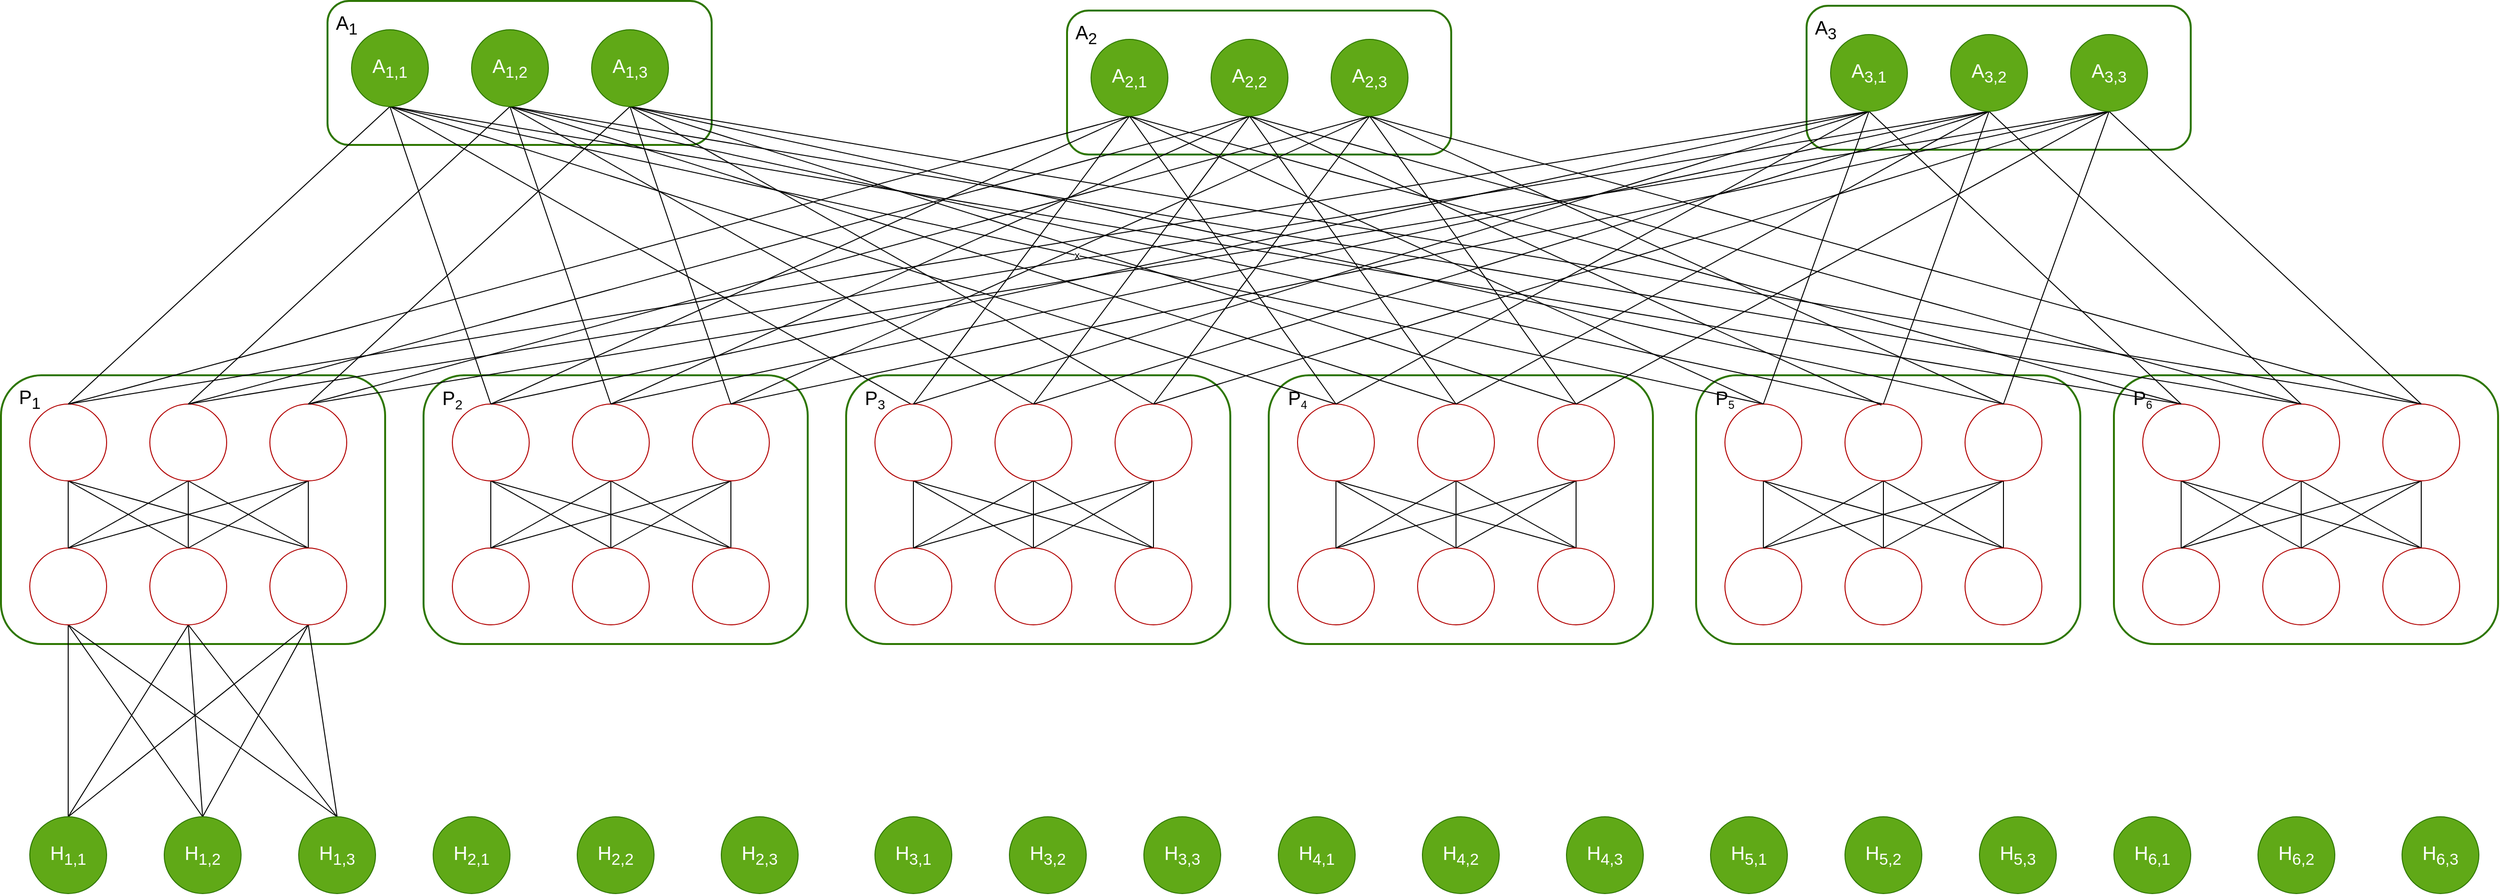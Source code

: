 <mxfile version="28.2.8">
  <diagram name="Page-1" id="XN-oeTsNU7Niz_Y9Ufc0">
    <mxGraphModel dx="796" dy="1610" grid="1" gridSize="10" guides="1" tooltips="1" connect="1" arrows="1" fold="1" page="1" pageScale="1" pageWidth="850" pageHeight="1100" math="0" shadow="0">
      <root>
        <mxCell id="0" />
        <mxCell id="1" parent="0" />
        <mxCell id="sBAMjuHIIU13v0jw5Ff4-73" value="" style="rounded=1;whiteSpace=wrap;html=1;fillColor=none;strokeWidth=2;align=left;fontColor=#ffffff;strokeColor=light-dark(#2D7600, #cc0100);fontSize=20;" vertex="1" parent="1">
          <mxGeometry x="1040" y="320" width="400" height="280" as="geometry" />
        </mxCell>
        <mxCell id="sBAMjuHIIU13v0jw5Ff4-124" value="" style="rounded=1;whiteSpace=wrap;html=1;fillColor=none;strokeWidth=2;align=left;fontColor=#ffffff;strokeColor=light-dark(#2D7600, #cc0100);fontSize=20;" vertex="1" parent="1">
          <mxGeometry x="2360" y="320" width="400" height="280" as="geometry" />
        </mxCell>
        <mxCell id="sBAMjuHIIU13v0jw5Ff4-90" value="" style="rounded=1;whiteSpace=wrap;html=1;fillColor=none;strokeWidth=2;align=left;fontColor=#ffffff;strokeColor=light-dark(#2D7600, #cc0100);fontSize=20;" vertex="1" parent="1">
          <mxGeometry x="1480" y="320" width="400" height="280" as="geometry" />
        </mxCell>
        <mxCell id="sBAMjuHIIU13v0jw5Ff4-107" value="" style="rounded=1;whiteSpace=wrap;html=1;fillColor=none;strokeWidth=2;align=left;fontColor=#ffffff;strokeColor=light-dark(#2D7600, #cc0100);fontSize=20;" vertex="1" parent="1">
          <mxGeometry x="1925" y="320" width="400" height="280" as="geometry" />
        </mxCell>
        <mxCell id="sBAMjuHIIU13v0jw5Ff4-28" value="" style="rounded=1;whiteSpace=wrap;html=1;fillColor=none;strokeWidth=2;align=left;fontColor=#ffffff;strokeColor=light-dark(#2D7600, #cc0100);fontSize=20;" vertex="1" parent="1">
          <mxGeometry x="160" y="320" width="400" height="280" as="geometry" />
        </mxCell>
        <mxCell id="sBAMjuHIIU13v0jw5Ff4-26" value="" style="rounded=1;whiteSpace=wrap;html=1;fillColor=none;strokeWidth=2;align=left;fontColor=#ffffff;strokeColor=#2D7600;fontSize=20;" vertex="1" parent="1">
          <mxGeometry x="500" y="-70" width="400" height="150" as="geometry" />
        </mxCell>
        <mxCell id="sBAMjuHIIU13v0jw5Ff4-3" style="edgeStyle=orthogonalEdgeStyle;rounded=0;orthogonalLoop=1;jettySize=auto;html=1;entryX=0.5;entryY=0;entryDx=0;entryDy=0;endArrow=none;endFill=0;fontSize=20;" edge="1" parent="1" source="z8i-_g9vCmL76RbzS4UA-1" target="sBAMjuHIIU13v0jw5Ff4-2">
          <mxGeometry relative="1" as="geometry" />
        </mxCell>
        <mxCell id="sBAMjuHIIU13v0jw5Ff4-10" style="rounded=0;orthogonalLoop=1;jettySize=auto;html=1;entryX=0.5;entryY=0;entryDx=0;entryDy=0;curved=0;endArrow=none;endFill=0;exitX=0.5;exitY=1;exitDx=0;exitDy=0;fontSize=20;" edge="1" parent="1" source="z8i-_g9vCmL76RbzS4UA-1" target="sBAMjuHIIU13v0jw5Ff4-6">
          <mxGeometry relative="1" as="geometry" />
        </mxCell>
        <mxCell id="sBAMjuHIIU13v0jw5Ff4-11" style="rounded=0;orthogonalLoop=1;jettySize=auto;html=1;endArrow=none;endFill=0;exitX=0.5;exitY=1;exitDx=0;exitDy=0;fontSize=20;" edge="1" parent="1" source="z8i-_g9vCmL76RbzS4UA-1">
          <mxGeometry relative="1" as="geometry">
            <mxPoint x="480" y="500" as="targetPoint" />
          </mxGeometry>
        </mxCell>
        <mxCell id="sBAMjuHIIU13v0jw5Ff4-30" style="rounded=0;orthogonalLoop=1;jettySize=auto;html=1;endArrow=none;endFill=0;exitX=0.5;exitY=0;exitDx=0;exitDy=0;fontSize=20;entryX=0.5;entryY=1;entryDx=0;entryDy=0;" edge="1" parent="1" source="z8i-_g9vCmL76RbzS4UA-1" target="sBAMjuHIIU13v0jw5Ff4-21">
          <mxGeometry relative="1" as="geometry" />
        </mxCell>
        <mxCell id="z8i-_g9vCmL76RbzS4UA-1" value="T&lt;sub&gt;1,1&lt;/sub&gt;" style="ellipse;whiteSpace=wrap;html=1;aspect=fixed;fillColor=light-dark(#FFFFFF,#CC0000);fontColor=#ffffff;strokeColor=#B20000;fontSize=20;" parent="1" vertex="1">
          <mxGeometry x="190" y="350" width="80" height="80" as="geometry" />
        </mxCell>
        <mxCell id="sBAMjuHIIU13v0jw5Ff4-253" style="rounded=0;orthogonalLoop=1;jettySize=auto;html=1;entryX=0.5;entryY=0;entryDx=0;entryDy=0;endArrow=none;endFill=0;" edge="1" parent="1" source="sBAMjuHIIU13v0jw5Ff4-2" target="sBAMjuHIIU13v0jw5Ff4-33">
          <mxGeometry relative="1" as="geometry" />
        </mxCell>
        <mxCell id="sBAMjuHIIU13v0jw5Ff4-256" style="rounded=0;orthogonalLoop=1;jettySize=auto;html=1;entryX=0.5;entryY=0;entryDx=0;entryDy=0;endArrow=none;endFill=0;exitX=0.5;exitY=1;exitDx=0;exitDy=0;" edge="1" parent="1" source="sBAMjuHIIU13v0jw5Ff4-2" target="sBAMjuHIIU13v0jw5Ff4-34">
          <mxGeometry relative="1" as="geometry" />
        </mxCell>
        <mxCell id="sBAMjuHIIU13v0jw5Ff4-257" style="rounded=0;orthogonalLoop=1;jettySize=auto;html=1;entryX=0.5;entryY=0;entryDx=0;entryDy=0;endArrow=none;endFill=0;exitX=0.5;exitY=1;exitDx=0;exitDy=0;" edge="1" parent="1" source="sBAMjuHIIU13v0jw5Ff4-2" target="sBAMjuHIIU13v0jw5Ff4-35">
          <mxGeometry relative="1" as="geometry" />
        </mxCell>
        <mxCell id="sBAMjuHIIU13v0jw5Ff4-2" value="B&lt;span style=&quot;font-size: 16.667px;&quot;&gt;&lt;sub&gt;1,1&lt;/sub&gt;&lt;/span&gt;" style="ellipse;whiteSpace=wrap;html=1;aspect=fixed;fillColor=light-dark(#FFFFFF,#CC0000);fontColor=#ffffff;strokeColor=#B20000;fontSize=20;" vertex="1" parent="1">
          <mxGeometry x="190" y="500" width="80" height="80" as="geometry" />
        </mxCell>
        <mxCell id="sBAMjuHIIU13v0jw5Ff4-4" style="edgeStyle=orthogonalEdgeStyle;rounded=0;orthogonalLoop=1;jettySize=auto;html=1;entryX=0.5;entryY=0;entryDx=0;entryDy=0;endArrow=none;endFill=0;fontSize=20;" edge="1" parent="1" source="sBAMjuHIIU13v0jw5Ff4-5" target="sBAMjuHIIU13v0jw5Ff4-6">
          <mxGeometry relative="1" as="geometry" />
        </mxCell>
        <mxCell id="sBAMjuHIIU13v0jw5Ff4-12" style="rounded=0;orthogonalLoop=1;jettySize=auto;html=1;entryX=0.5;entryY=0;entryDx=0;entryDy=0;endArrow=none;endFill=0;exitX=0.5;exitY=1;exitDx=0;exitDy=0;fontSize=20;" edge="1" parent="1" source="sBAMjuHIIU13v0jw5Ff4-5" target="sBAMjuHIIU13v0jw5Ff4-2">
          <mxGeometry relative="1" as="geometry" />
        </mxCell>
        <mxCell id="sBAMjuHIIU13v0jw5Ff4-16" style="rounded=0;orthogonalLoop=1;jettySize=auto;html=1;entryX=0.5;entryY=0;entryDx=0;entryDy=0;endArrow=none;endFill=0;exitX=0.5;exitY=1;exitDx=0;exitDy=0;fontSize=20;" edge="1" parent="1" source="sBAMjuHIIU13v0jw5Ff4-5" target="sBAMjuHIIU13v0jw5Ff4-9">
          <mxGeometry relative="1" as="geometry" />
        </mxCell>
        <mxCell id="sBAMjuHIIU13v0jw5Ff4-5" value="T&lt;sub&gt;1,2&lt;/sub&gt;" style="ellipse;whiteSpace=wrap;html=1;aspect=fixed;fillColor=light-dark(#FFFFFF,#CC0000);fontColor=#ffffff;strokeColor=#B20000;fontSize=20;" vertex="1" parent="1">
          <mxGeometry x="315" y="350" width="80" height="80" as="geometry" />
        </mxCell>
        <mxCell id="sBAMjuHIIU13v0jw5Ff4-258" style="rounded=0;orthogonalLoop=1;jettySize=auto;html=1;entryX=0.5;entryY=0;entryDx=0;entryDy=0;endArrow=none;endFill=0;exitX=0.5;exitY=1;exitDx=0;exitDy=0;" edge="1" parent="1" source="sBAMjuHIIU13v0jw5Ff4-6" target="sBAMjuHIIU13v0jw5Ff4-33">
          <mxGeometry relative="1" as="geometry" />
        </mxCell>
        <mxCell id="sBAMjuHIIU13v0jw5Ff4-259" style="rounded=0;orthogonalLoop=1;jettySize=auto;html=1;entryX=0.5;entryY=0;entryDx=0;entryDy=0;endArrow=none;endFill=0;exitX=0.5;exitY=1;exitDx=0;exitDy=0;" edge="1" parent="1" source="sBAMjuHIIU13v0jw5Ff4-6" target="sBAMjuHIIU13v0jw5Ff4-34">
          <mxGeometry relative="1" as="geometry" />
        </mxCell>
        <mxCell id="sBAMjuHIIU13v0jw5Ff4-260" style="rounded=0;orthogonalLoop=1;jettySize=auto;html=1;entryX=0.5;entryY=0;entryDx=0;entryDy=0;endArrow=none;endFill=0;exitX=0.5;exitY=1;exitDx=0;exitDy=0;" edge="1" parent="1" source="sBAMjuHIIU13v0jw5Ff4-6" target="sBAMjuHIIU13v0jw5Ff4-35">
          <mxGeometry relative="1" as="geometry" />
        </mxCell>
        <mxCell id="sBAMjuHIIU13v0jw5Ff4-6" value="B&lt;span style=&quot;font-size: 16.667px;&quot;&gt;&lt;sub&gt;1,2&lt;/sub&gt;&lt;/span&gt;" style="ellipse;whiteSpace=wrap;html=1;aspect=fixed;fillColor=light-dark(#FFFFFF,#CC0000);fontColor=#ffffff;strokeColor=#B20000;fontSize=20;" vertex="1" parent="1">
          <mxGeometry x="315" y="500" width="80" height="80" as="geometry" />
        </mxCell>
        <mxCell id="sBAMjuHIIU13v0jw5Ff4-14" style="rounded=0;orthogonalLoop=1;jettySize=auto;html=1;entryX=0.5;entryY=0;entryDx=0;entryDy=0;endArrow=none;endFill=0;fontSize=20;" edge="1" parent="1" target="sBAMjuHIIU13v0jw5Ff4-6">
          <mxGeometry relative="1" as="geometry">
            <mxPoint x="480" y="430" as="sourcePoint" />
          </mxGeometry>
        </mxCell>
        <mxCell id="sBAMjuHIIU13v0jw5Ff4-15" style="rounded=0;orthogonalLoop=1;jettySize=auto;html=1;entryX=0.5;entryY=0;entryDx=0;entryDy=0;endArrow=none;endFill=0;exitX=0.5;exitY=1;exitDx=0;exitDy=0;fontSize=20;" edge="1" parent="1" source="sBAMjuHIIU13v0jw5Ff4-8" target="sBAMjuHIIU13v0jw5Ff4-2">
          <mxGeometry relative="1" as="geometry" />
        </mxCell>
        <mxCell id="sBAMjuHIIU13v0jw5Ff4-17" style="rounded=0;orthogonalLoop=1;jettySize=auto;html=1;endArrow=none;endFill=0;fontSize=20;" edge="1" parent="1" source="sBAMjuHIIU13v0jw5Ff4-8">
          <mxGeometry relative="1" as="geometry">
            <mxPoint x="480" y="500" as="targetPoint" />
          </mxGeometry>
        </mxCell>
        <mxCell id="sBAMjuHIIU13v0jw5Ff4-8" value="T&lt;sub&gt;1,3&lt;/sub&gt;&lt;span style=&quot;color: rgba(0, 0, 0, 0); font-family: monospace; font-size: 0px; text-align: start; text-wrap-mode: nowrap;&quot;&gt;%3CmxGraphModel%3E%3Croot%3E%3CmxCell%20id%3D%220%22%2F%3E%3CmxCell%20id%3D%221%22%20parent%3D%220%22%2F%3E%3CmxCell%20id%3D%222%22%20value%3D%22%26lt%3Bspan%26gt%3BH%26lt%3B%2Fspan%26gt%3B%26lt%3Bsub%26gt%3B1%2C1%26lt%3B%2Fsub%26gt%3B%22%20style%3D%22ellipse%3BwhiteSpace%3Dwrap%3Bhtml%3D1%3Baspect%3Dfixed%3BfillColor%3Dlight-dark(%2360A917%2C%233333FF)%3BfontColor%3D%23ffffff%3BstrokeColor%3D%232D7600%3BfontSize%3D20%3B%22%20vertex%3D%221%22%20parent%3D%221%22%3E%3CmxGeometry%20x%3D%22190%22%20y%3D%22780%22%20width%3D%2280%22%20height%3D%2280%22%20as%3D%22geometry%22%2F%3E%3C%2FmxCell%3E%3CmxCell%20id%3D%223%22%20value%3D%22H%26lt%3Bsub%26gt%3B2%2C1%26lt%3B%2Fsub%26gt%3B%22%20style%3D%22ellipse%3BwhiteSpace%3Dwrap%3Bhtml%3D1%3Baspect%3Dfixed%3BfillColor%3Dlight-dark(%2360A917%2C%233333FF)%3BfontColor%3D%23ffffff%3BstrokeColor%3D%232D7600%3BfontSize%3D20%3B%22%20vertex%3D%221%22%20parent%3D%221%22%3E%3CmxGeometry%20x%3D%22330%22%20y%3D%22780%22%20width%3D%2280%22%20height%3D%2280%22%20as%3D%22geometry%22%2F%3E%3C%2FmxCell%3E%3CmxCell%20id%3D%224%22%20value%3D%22H%26lt%3Bsub%26gt%3B3%2C1%26lt%3B%2Fsub%26gt%3B%22%20style%3D%22ellipse%3BwhiteSpace%3Dwrap%3Bhtml%3D1%3Baspect%3Dfixed%3BfillColor%3Dlight-dark(%2360A917%2C%233333FF)%3BfontColor%3D%23ffffff%3BstrokeColor%3D%232D7600%3BfontSize%3D20%3B%22%20vertex%3D%221%22%20parent%3D%221%22%3E%3CmxGeometry%20x%3D%22470%22%20y%3D%22780%22%20width%3D%2280%22%20height%3D%2280%22%20as%3D%22geometry%22%2F%3E%3C%2FmxCell%3E%3CmxCell%20id%3D%225%22%20value%3D%22%26lt%3Bspan%26gt%3BH%26lt%3Bsub%26gt%3B4%26lt%3B%2Fsub%26gt%3B%26lt%3B%2Fspan%26gt%3B%26lt%3Bsub%26gt%3B%2C1%26lt%3B%2Fsub%26gt%3B%22%20style%3D%22ellipse%3BwhiteSpace%3Dwrap%3Bhtml%3D1%3Baspect%3Dfixed%3BfillColor%3Dlight-dark(%2360A917%2C%233333FF)%3BfontColor%3D%23ffffff%3BstrokeColor%3D%232D7600%3BfontSize%3D20%3B%22%20vertex%3D%221%22%20parent%3D%221%22%3E%3CmxGeometry%20x%3D%22610%22%20y%3D%22780%22%20width%3D%2280%22%20height%3D%2280%22%20as%3D%22geometry%22%2F%3E%3C%2FmxCell%3E%3CmxCell%20id%3D%226%22%20value%3D%22H%26lt%3Bsub%26gt%3B5%2C1%26lt%3B%2Fsub%26gt%3B%22%20style%3D%22ellipse%3BwhiteSpace%3Dwrap%3Bhtml%3D1%3Baspect%3Dfixed%3BfillColor%3Dlight-dark(%2360A917%2C%233333FF)%3BfontColor%3D%23ffffff%3BstrokeColor%3D%232D7600%3BfontSize%3D20%3B%22%20vertex%3D%221%22%20parent%3D%221%22%3E%3CmxGeometry%20x%3D%22760%22%20y%3D%22780%22%20width%3D%2280%22%20height%3D%2280%22%20as%3D%22geometry%22%2F%3E%3C%2FmxCell%3E%3CmxCell%20id%3D%227%22%20value%3D%22H%26lt%3Bsub%26gt%3B6%2C1%26lt%3B%2Fsub%26gt%3B%22%20style%3D%22ellipse%3BwhiteSpace%3Dwrap%3Bhtml%3D1%3Baspect%3Dfixed%3BfillColor%3Dlight-dark(%2360A917%2C%233333FF)%3BfontColor%3D%23ffffff%3BstrokeColor%3D%232D7600%3BfontSize%3D20%3B%22%20vertex%3D%221%22%20parent%3D%221%22%3E%3CmxGeometry%20x%3D%22910%22%20y%3D%22780%22%20width%3D%2280%22%20height%3D%2280%22%20as%3D%22geometry%22%2F%3E%3C%2FmxCell%3E%3C%2Froot%3E%3C%2FmxGraphModel%3E&lt;/span&gt;&lt;span style=&quot;color: rgba(0, 0, 0, 0); font-family: monospace; font-size: 0px; text-align: start; text-wrap-mode: nowrap;&quot;&gt;%3CmxGraphModel%3E%3Croot%3E%3CmxCell%20id%3D%220%22%2F%3E%3CmxCell%20id%3D%221%22%20parent%3D%220%22%2F%3E%3CmxCell%20id%3D%222%22%20value%3D%22%26lt%3Bspan%26gt%3BH%26lt%3B%2Fspan%26gt%3B%26lt%3Bsub%26gt%3B1%2C1%26lt%3B%2Fsub%26gt%3B%22%20style%3D%22ellipse%3BwhiteSpace%3Dwrap%3Bhtml%3D1%3Baspect%3Dfixed%3BfillColor%3Dlight-dark(%2360A917%2C%233333FF)%3BfontColor%3D%23ffffff%3BstrokeColor%3D%232D7600%3BfontSize%3D20%3B%22%20vertex%3D%221%22%20parent%3D%221%22%3E%3CmxGeometry%20x%3D%22190%22%20y%3D%22780%22%20width%3D%2280%22%20height%3D%2280%22%20as%3D%22geometry%22%2F%3E%3C%2FmxCell%3E%3CmxCell%20id%3D%223%22%20value%3D%22H%26lt%3Bsub%26gt%3B2%2C1%26lt%3B%2Fsub%26gt%3B%22%20style%3D%22ellipse%3BwhiteSpace%3Dwrap%3Bhtml%3D1%3Baspect%3Dfixed%3BfillColor%3Dlight-dark(%2360A917%2C%233333FF)%3BfontColor%3D%23ffffff%3BstrokeColor%3D%232D7600%3BfontSize%3D20%3B%22%20vertex%3D%221%22%20parent%3D%221%22%3E%3CmxGeometry%20x%3D%22330%22%20y%3D%22780%22%20width%3D%2280%22%20height%3D%2280%22%20as%3D%22geometry%22%2F%3E%3C%2FmxCell%3E%3CmxCell%20id%3D%224%22%20value%3D%22H%26lt%3Bsub%26gt%3B3%2C1%26lt%3B%2Fsub%26gt%3B%22%20style%3D%22ellipse%3BwhiteSpace%3Dwrap%3Bhtml%3D1%3Baspect%3Dfixed%3BfillColor%3Dlight-dark(%2360A917%2C%233333FF)%3BfontColor%3D%23ffffff%3BstrokeColor%3D%232D7600%3BfontSize%3D20%3B%22%20vertex%3D%221%22%20parent%3D%221%22%3E%3CmxGeometry%20x%3D%22470%22%20y%3D%22780%22%20width%3D%2280%22%20height%3D%2280%22%20as%3D%22geometry%22%2F%3E%3C%2FmxCell%3E%3CmxCell%20id%3D%225%22%20value%3D%22%26lt%3Bspan%26gt%3BH%26lt%3Bsub%26gt%3B4%26lt%3B%2Fsub%26gt%3B%26lt%3B%2Fspan%26gt%3B%26lt%3Bsub%26gt%3B%2C1%26lt%3B%2Fsub%26gt%3B%22%20style%3D%22ellipse%3BwhiteSpace%3Dwrap%3Bhtml%3D1%3Baspect%3Dfixed%3BfillColor%3Dlight-dark(%2360A917%2C%233333FF)%3BfontColor%3D%23ffffff%3BstrokeColor%3D%232D7600%3BfontSize%3D20%3B%22%20vertex%3D%221%22%20parent%3D%221%22%3E%3CmxGeometry%20x%3D%22610%22%20y%3D%22780%22%20width%3D%2280%22%20height%3D%2280%22%20as%3D%22geometry%22%2F%3E%3C%2FmxCell%3E%3CmxCell%20id%3D%226%22%20value%3D%22H%26lt%3Bsub%26gt%3B5%2C1%26lt%3B%2Fsub%26gt%3B%22%20style%3D%22ellipse%3BwhiteSpace%3Dwrap%3Bhtml%3D1%3Baspect%3Dfixed%3BfillColor%3Dlight-dark(%2360A917%2C%233333FF)%3BfontColor%3D%23ffffff%3BstrokeColor%3D%232D7600%3BfontSize%3D20%3B%22%20vertex%3D%221%22%20parent%3D%221%22%3E%3CmxGeometry%20x%3D%22760%22%20y%3D%22780%22%20width%3D%2280%22%20height%3D%2280%22%20as%3D%22geometry%22%2F%3E%3C%2FmxCell%3E%3CmxCell%20id%3D%227%22%20value%3D%22H%26lt%3Bsub%26gt%3B6%2C1%26lt%3B%2Fsub%26gt%3B%22%20style%3D%22ellipse%3BwhiteSpace%3Dwrap%3Bhtml%3D1%3Baspect%3Dfixed%3BfillColor%3Dlight-dark(%2360A917%2C%233333FF)%3BfontColor%3D%23ffffff%3BstrokeColor%3D%232D7600%3BfontSize%3D20%3B%22%20vertex%3D%221%22%20parent%3D%221%22%3E%3CmxGeometry%20x%3D%22910%22%20y%3D%22780%22%20width%3D%2280%22%20height%3D%2280%22%20as%3D%22geometry%22%2F%3E%3C%2FmxCell%3E%3C%2Froot%3E%3C%2FmxGraphModel%3E&lt;/span&gt;" style="ellipse;whiteSpace=wrap;html=1;aspect=fixed;fillColor=light-dark(#FFFFFF,#CC0000);fontColor=#ffffff;strokeColor=#B20000;fontSize=20;" vertex="1" parent="1">
          <mxGeometry x="440" y="350" width="80" height="80" as="geometry" />
        </mxCell>
        <mxCell id="sBAMjuHIIU13v0jw5Ff4-261" style="rounded=0;orthogonalLoop=1;jettySize=auto;html=1;entryX=0.5;entryY=0;entryDx=0;entryDy=0;endArrow=none;endFill=0;exitX=0.5;exitY=1;exitDx=0;exitDy=0;" edge="1" parent="1" source="sBAMjuHIIU13v0jw5Ff4-9" target="sBAMjuHIIU13v0jw5Ff4-33">
          <mxGeometry relative="1" as="geometry" />
        </mxCell>
        <mxCell id="sBAMjuHIIU13v0jw5Ff4-262" style="rounded=0;orthogonalLoop=1;jettySize=auto;html=1;entryX=0.5;entryY=0;entryDx=0;entryDy=0;endArrow=none;endFill=0;exitX=0.5;exitY=1;exitDx=0;exitDy=0;" edge="1" parent="1" source="sBAMjuHIIU13v0jw5Ff4-9" target="sBAMjuHIIU13v0jw5Ff4-34">
          <mxGeometry relative="1" as="geometry" />
        </mxCell>
        <mxCell id="sBAMjuHIIU13v0jw5Ff4-263" style="rounded=0;orthogonalLoop=1;jettySize=auto;html=1;entryX=0.5;entryY=0;entryDx=0;entryDy=0;endArrow=none;endFill=0;exitX=0.5;exitY=1;exitDx=0;exitDy=0;" edge="1" parent="1" source="sBAMjuHIIU13v0jw5Ff4-9" target="sBAMjuHIIU13v0jw5Ff4-35">
          <mxGeometry relative="1" as="geometry" />
        </mxCell>
        <mxCell id="sBAMjuHIIU13v0jw5Ff4-9" value="B&lt;span style=&quot;font-size: 16.667px;&quot;&gt;&lt;sub&gt;1,3&lt;/sub&gt;&lt;/span&gt;" style="ellipse;whiteSpace=wrap;html=1;aspect=fixed;fillColor=light-dark(#FFFFFF,#CC0000);fontColor=#ffffff;strokeColor=#B20000;fontSize=20;" vertex="1" parent="1">
          <mxGeometry x="440" y="500" width="80" height="80" as="geometry" />
        </mxCell>
        <mxCell id="sBAMjuHIIU13v0jw5Ff4-151" style="rounded=0;orthogonalLoop=1;jettySize=auto;html=1;entryX=0.5;entryY=0;entryDx=0;entryDy=0;endArrow=none;endFill=0;exitX=0.5;exitY=1;exitDx=0;exitDy=0;" edge="1" parent="1" source="sBAMjuHIIU13v0jw5Ff4-21" target="sBAMjuHIIU13v0jw5Ff4-60">
          <mxGeometry relative="1" as="geometry" />
        </mxCell>
        <mxCell id="sBAMjuHIIU13v0jw5Ff4-152" style="rounded=0;orthogonalLoop=1;jettySize=auto;html=1;endArrow=none;endFill=0;exitX=0.5;exitY=1;exitDx=0;exitDy=0;entryX=0.467;entryY=-0.001;entryDx=0;entryDy=0;entryPerimeter=0;" edge="1" parent="1" source="sBAMjuHIIU13v0jw5Ff4-21" target="sBAMjuHIIU13v0jw5Ff4-77">
          <mxGeometry relative="1" as="geometry" />
        </mxCell>
        <mxCell id="sBAMjuHIIU13v0jw5Ff4-153" value="" style="rounded=0;orthogonalLoop=1;jettySize=auto;html=1;entryX=0.5;entryY=0;entryDx=0;entryDy=0;exitX=0.5;exitY=1;exitDx=0;exitDy=0;endArrow=none;endFill=0;" edge="1" parent="1" source="sBAMjuHIIU13v0jw5Ff4-21" target="sBAMjuHIIU13v0jw5Ff4-94">
          <mxGeometry relative="1" as="geometry" />
        </mxCell>
        <mxCell id="sBAMjuHIIU13v0jw5Ff4-154" value="x" style="rounded=0;orthogonalLoop=1;jettySize=auto;html=1;entryX=0.5;entryY=0;entryDx=0;entryDy=0;exitX=0.5;exitY=1;exitDx=0;exitDy=0;endArrow=none;endFill=0;" edge="1" parent="1" source="sBAMjuHIIU13v0jw5Ff4-21" target="sBAMjuHIIU13v0jw5Ff4-111">
          <mxGeometry relative="1" as="geometry" />
        </mxCell>
        <mxCell id="sBAMjuHIIU13v0jw5Ff4-162" style="rounded=0;orthogonalLoop=1;jettySize=auto;html=1;entryX=0.5;entryY=0;entryDx=0;entryDy=0;endArrow=none;endFill=0;exitX=0.5;exitY=1;exitDx=0;exitDy=0;" edge="1" parent="1" source="sBAMjuHIIU13v0jw5Ff4-21" target="sBAMjuHIIU13v0jw5Ff4-128">
          <mxGeometry relative="1" as="geometry" />
        </mxCell>
        <mxCell id="sBAMjuHIIU13v0jw5Ff4-21" value="A&lt;sub&gt;1,1&lt;/sub&gt;" style="ellipse;whiteSpace=wrap;html=1;aspect=fixed;fillColor=#60a917;fontColor=#ffffff;strokeColor=#2D7600;fontSize=20;" vertex="1" parent="1">
          <mxGeometry x="525" y="-40" width="80" height="80" as="geometry" />
        </mxCell>
        <mxCell id="sBAMjuHIIU13v0jw5Ff4-163" style="rounded=0;orthogonalLoop=1;jettySize=auto;html=1;entryX=0.5;entryY=0;entryDx=0;entryDy=0;endArrow=none;endFill=0;exitX=0.5;exitY=1;exitDx=0;exitDy=0;" edge="1" parent="1" source="sBAMjuHIIU13v0jw5Ff4-22" target="sBAMjuHIIU13v0jw5Ff4-5">
          <mxGeometry relative="1" as="geometry" />
        </mxCell>
        <mxCell id="sBAMjuHIIU13v0jw5Ff4-164" style="rounded=0;orthogonalLoop=1;jettySize=auto;html=1;entryX=0.5;entryY=0;entryDx=0;entryDy=0;endArrow=none;endFill=0;exitX=0.5;exitY=1;exitDx=0;exitDy=0;" edge="1" parent="1" source="sBAMjuHIIU13v0jw5Ff4-22" target="sBAMjuHIIU13v0jw5Ff4-65">
          <mxGeometry relative="1" as="geometry" />
        </mxCell>
        <mxCell id="sBAMjuHIIU13v0jw5Ff4-165" style="rounded=0;orthogonalLoop=1;jettySize=auto;html=1;entryX=0.5;entryY=0;entryDx=0;entryDy=0;endArrow=none;endFill=0;exitX=0.5;exitY=1;exitDx=0;exitDy=0;" edge="1" parent="1" source="sBAMjuHIIU13v0jw5Ff4-22" target="sBAMjuHIIU13v0jw5Ff4-82">
          <mxGeometry relative="1" as="geometry" />
        </mxCell>
        <mxCell id="sBAMjuHIIU13v0jw5Ff4-166" style="rounded=0;orthogonalLoop=1;jettySize=auto;html=1;endArrow=none;endFill=0;entryX=0.5;entryY=0;entryDx=0;entryDy=0;" edge="1" parent="1" target="sBAMjuHIIU13v0jw5Ff4-99">
          <mxGeometry relative="1" as="geometry">
            <mxPoint x="690" y="40" as="sourcePoint" />
          </mxGeometry>
        </mxCell>
        <mxCell id="sBAMjuHIIU13v0jw5Ff4-167" style="rounded=0;orthogonalLoop=1;jettySize=auto;html=1;endArrow=none;endFill=0;entryX=0.5;entryY=0;entryDx=0;entryDy=0;" edge="1" parent="1" target="sBAMjuHIIU13v0jw5Ff4-116">
          <mxGeometry relative="1" as="geometry">
            <mxPoint x="690" y="40" as="sourcePoint" />
          </mxGeometry>
        </mxCell>
        <mxCell id="sBAMjuHIIU13v0jw5Ff4-168" style="rounded=0;orthogonalLoop=1;jettySize=auto;html=1;entryX=0.5;entryY=0;entryDx=0;entryDy=0;endArrow=none;endFill=0;exitX=0.5;exitY=1;exitDx=0;exitDy=0;" edge="1" parent="1" source="sBAMjuHIIU13v0jw5Ff4-22" target="sBAMjuHIIU13v0jw5Ff4-133">
          <mxGeometry relative="1" as="geometry" />
        </mxCell>
        <mxCell id="sBAMjuHIIU13v0jw5Ff4-22" value="A&lt;sub&gt;1,2&lt;/sub&gt;" style="ellipse;whiteSpace=wrap;html=1;aspect=fixed;fillColor=#60a917;fontColor=#ffffff;strokeColor=#2D7600;fontSize=20;" vertex="1" parent="1">
          <mxGeometry x="650" y="-40" width="80" height="80" as="geometry" />
        </mxCell>
        <mxCell id="sBAMjuHIIU13v0jw5Ff4-186" style="rounded=0;orthogonalLoop=1;jettySize=auto;html=1;endArrow=none;endFill=0;exitX=0.5;exitY=1;exitDx=0;exitDy=0;entryX=0.5;entryY=0;entryDx=0;entryDy=0;" edge="1" parent="1" source="sBAMjuHIIU13v0jw5Ff4-23" target="sBAMjuHIIU13v0jw5Ff4-8">
          <mxGeometry relative="1" as="geometry" />
        </mxCell>
        <mxCell id="sBAMjuHIIU13v0jw5Ff4-187" style="rounded=0;orthogonalLoop=1;jettySize=auto;html=1;endArrow=none;endFill=0;exitX=0.5;exitY=1;exitDx=0;exitDy=0;entryX=0.5;entryY=0;entryDx=0;entryDy=0;" edge="1" parent="1" source="sBAMjuHIIU13v0jw5Ff4-23" target="sBAMjuHIIU13v0jw5Ff4-70">
          <mxGeometry relative="1" as="geometry" />
        </mxCell>
        <mxCell id="sBAMjuHIIU13v0jw5Ff4-188" style="rounded=0;orthogonalLoop=1;jettySize=auto;html=1;endArrow=none;endFill=0;exitX=0.5;exitY=1;exitDx=0;exitDy=0;entryX=0.5;entryY=0;entryDx=0;entryDy=0;" edge="1" parent="1" source="sBAMjuHIIU13v0jw5Ff4-23" target="sBAMjuHIIU13v0jw5Ff4-87">
          <mxGeometry relative="1" as="geometry" />
        </mxCell>
        <mxCell id="sBAMjuHIIU13v0jw5Ff4-189" style="rounded=0;orthogonalLoop=1;jettySize=auto;html=1;entryX=0.5;entryY=0;entryDx=0;entryDy=0;endArrow=none;endFill=0;exitX=0.5;exitY=1;exitDx=0;exitDy=0;" edge="1" parent="1" source="sBAMjuHIIU13v0jw5Ff4-23" target="sBAMjuHIIU13v0jw5Ff4-104">
          <mxGeometry relative="1" as="geometry" />
        </mxCell>
        <mxCell id="sBAMjuHIIU13v0jw5Ff4-190" style="rounded=0;orthogonalLoop=1;jettySize=auto;html=1;entryX=0.5;entryY=0;entryDx=0;entryDy=0;endArrow=none;endFill=0;" edge="1" parent="1" target="sBAMjuHIIU13v0jw5Ff4-121">
          <mxGeometry relative="1" as="geometry">
            <mxPoint x="815" y="40" as="sourcePoint" />
          </mxGeometry>
        </mxCell>
        <mxCell id="sBAMjuHIIU13v0jw5Ff4-191" style="rounded=0;orthogonalLoop=1;jettySize=auto;html=1;endArrow=none;endFill=0;entryX=0.5;entryY=0;entryDx=0;entryDy=0;exitX=0.5;exitY=1;exitDx=0;exitDy=0;" edge="1" parent="1" source="sBAMjuHIIU13v0jw5Ff4-23" target="sBAMjuHIIU13v0jw5Ff4-138">
          <mxGeometry relative="1" as="geometry" />
        </mxCell>
        <mxCell id="sBAMjuHIIU13v0jw5Ff4-23" value="A&lt;sub&gt;1,3&lt;/sub&gt;" style="ellipse;whiteSpace=wrap;html=1;aspect=fixed;fillColor=#60a917;fontColor=#ffffff;strokeColor=#2D7600;fontSize=20;" vertex="1" parent="1">
          <mxGeometry x="775" y="-40" width="80" height="80" as="geometry" />
        </mxCell>
        <mxCell id="sBAMjuHIIU13v0jw5Ff4-27" value="A&lt;sub&gt;1&lt;/sub&gt;" style="text;html=1;whiteSpace=wrap;strokeColor=none;fillColor=none;align=center;verticalAlign=middle;rounded=0;fontSize=20;" vertex="1" parent="1">
          <mxGeometry x="490" y="-60" width="60" height="30" as="geometry" />
        </mxCell>
        <mxCell id="sBAMjuHIIU13v0jw5Ff4-31" value="&lt;span&gt;P&lt;sub&gt;1&lt;/sub&gt;&lt;/span&gt;" style="text;html=1;whiteSpace=wrap;strokeColor=none;fillColor=none;align=center;verticalAlign=middle;rounded=0;fontSize=20;" vertex="1" parent="1">
          <mxGeometry x="160" y="330" width="60" height="30" as="geometry" />
        </mxCell>
        <mxCell id="sBAMjuHIIU13v0jw5Ff4-33" value="&lt;span&gt;H&lt;/span&gt;&lt;sub&gt;1,1&lt;/sub&gt;" style="ellipse;whiteSpace=wrap;html=1;aspect=fixed;fillColor=light-dark(#60A917,#3333FF);fontColor=#ffffff;strokeColor=#2D7600;fontSize=20;" vertex="1" parent="1">
          <mxGeometry x="190" y="780" width="80" height="80" as="geometry" />
        </mxCell>
        <mxCell id="sBAMjuHIIU13v0jw5Ff4-34" value="H&lt;sub&gt;1,2&lt;/sub&gt;" style="ellipse;whiteSpace=wrap;html=1;aspect=fixed;fillColor=light-dark(#60A917,#3333FF);fontColor=#ffffff;strokeColor=#2D7600;fontSize=20;" vertex="1" parent="1">
          <mxGeometry x="330" y="780" width="80" height="80" as="geometry" />
        </mxCell>
        <mxCell id="sBAMjuHIIU13v0jw5Ff4-35" value="H&lt;sub&gt;1,3&lt;/sub&gt;" style="ellipse;whiteSpace=wrap;html=1;aspect=fixed;fillColor=light-dark(#60A917,#3333FF);fontColor=#ffffff;strokeColor=#2D7600;fontSize=20;" vertex="1" parent="1">
          <mxGeometry x="470" y="780" width="80" height="80" as="geometry" />
        </mxCell>
        <mxCell id="sBAMjuHIIU13v0jw5Ff4-37" value="&lt;span&gt;H&lt;/span&gt;&lt;sub&gt;2,1&lt;/sub&gt;" style="ellipse;whiteSpace=wrap;html=1;aspect=fixed;fillColor=light-dark(#60A917,#3333FF);fontColor=#ffffff;strokeColor=#2D7600;fontSize=20;" vertex="1" parent="1">
          <mxGeometry x="610" y="780" width="80" height="80" as="geometry" />
        </mxCell>
        <mxCell id="sBAMjuHIIU13v0jw5Ff4-38" value="H&lt;sub&gt;2,2&lt;/sub&gt;" style="ellipse;whiteSpace=wrap;html=1;aspect=fixed;fillColor=light-dark(#60A917,#3333FF);fontColor=#ffffff;strokeColor=#2D7600;fontSize=20;" vertex="1" parent="1">
          <mxGeometry x="760" y="780" width="80" height="80" as="geometry" />
        </mxCell>
        <mxCell id="sBAMjuHIIU13v0jw5Ff4-39" value="H&lt;sub&gt;2,3&lt;/sub&gt;" style="ellipse;whiteSpace=wrap;html=1;aspect=fixed;fillColor=light-dark(#60A917,#3333FF);fontColor=#ffffff;strokeColor=#2D7600;fontSize=20;" vertex="1" parent="1">
          <mxGeometry x="910" y="780" width="80" height="80" as="geometry" />
        </mxCell>
        <mxCell id="sBAMjuHIIU13v0jw5Ff4-56" value="" style="rounded=1;whiteSpace=wrap;html=1;fillColor=none;strokeWidth=2;align=left;fontColor=#ffffff;strokeColor=light-dark(#2D7600, #cc0100);fontSize=20;" vertex="1" parent="1">
          <mxGeometry x="600" y="320" width="400" height="280" as="geometry" />
        </mxCell>
        <mxCell id="sBAMjuHIIU13v0jw5Ff4-57" style="edgeStyle=orthogonalEdgeStyle;rounded=0;orthogonalLoop=1;jettySize=auto;html=1;entryX=0.5;entryY=0;entryDx=0;entryDy=0;endArrow=none;endFill=0;fontSize=20;" edge="1" parent="1" source="sBAMjuHIIU13v0jw5Ff4-60" target="sBAMjuHIIU13v0jw5Ff4-61">
          <mxGeometry relative="1" as="geometry" />
        </mxCell>
        <mxCell id="sBAMjuHIIU13v0jw5Ff4-58" style="rounded=0;orthogonalLoop=1;jettySize=auto;html=1;entryX=0.5;entryY=0;entryDx=0;entryDy=0;curved=0;endArrow=none;endFill=0;exitX=0.5;exitY=1;exitDx=0;exitDy=0;fontSize=20;" edge="1" parent="1" source="sBAMjuHIIU13v0jw5Ff4-60" target="sBAMjuHIIU13v0jw5Ff4-66">
          <mxGeometry relative="1" as="geometry" />
        </mxCell>
        <mxCell id="sBAMjuHIIU13v0jw5Ff4-59" style="rounded=0;orthogonalLoop=1;jettySize=auto;html=1;endArrow=none;endFill=0;exitX=0.5;exitY=1;exitDx=0;exitDy=0;fontSize=20;" edge="1" parent="1" source="sBAMjuHIIU13v0jw5Ff4-60">
          <mxGeometry relative="1" as="geometry">
            <mxPoint x="920" y="500" as="targetPoint" />
          </mxGeometry>
        </mxCell>
        <mxCell id="sBAMjuHIIU13v0jw5Ff4-60" value="T&lt;sub&gt;2,1&lt;/sub&gt;" style="ellipse;whiteSpace=wrap;html=1;aspect=fixed;fillColor=light-dark(#FFFFFF,#CC0000);fontColor=#ffffff;strokeColor=#B20000;fontSize=20;" vertex="1" parent="1">
          <mxGeometry x="630" y="350" width="80" height="80" as="geometry" />
        </mxCell>
        <mxCell id="sBAMjuHIIU13v0jw5Ff4-61" value="B&lt;sub&gt;2,1&lt;/sub&gt;" style="ellipse;whiteSpace=wrap;html=1;aspect=fixed;fillColor=light-dark(#FFFFFF,#CC0000);fontColor=#ffffff;strokeColor=#B20000;fontSize=20;" vertex="1" parent="1">
          <mxGeometry x="630" y="500" width="80" height="80" as="geometry" />
        </mxCell>
        <mxCell id="sBAMjuHIIU13v0jw5Ff4-62" style="edgeStyle=orthogonalEdgeStyle;rounded=0;orthogonalLoop=1;jettySize=auto;html=1;entryX=0.5;entryY=0;entryDx=0;entryDy=0;endArrow=none;endFill=0;fontSize=20;" edge="1" parent="1" source="sBAMjuHIIU13v0jw5Ff4-65" target="sBAMjuHIIU13v0jw5Ff4-66">
          <mxGeometry relative="1" as="geometry" />
        </mxCell>
        <mxCell id="sBAMjuHIIU13v0jw5Ff4-63" style="rounded=0;orthogonalLoop=1;jettySize=auto;html=1;entryX=0.5;entryY=0;entryDx=0;entryDy=0;endArrow=none;endFill=0;exitX=0.5;exitY=1;exitDx=0;exitDy=0;fontSize=20;" edge="1" parent="1" source="sBAMjuHIIU13v0jw5Ff4-65" target="sBAMjuHIIU13v0jw5Ff4-61">
          <mxGeometry relative="1" as="geometry" />
        </mxCell>
        <mxCell id="sBAMjuHIIU13v0jw5Ff4-64" style="rounded=0;orthogonalLoop=1;jettySize=auto;html=1;entryX=0.5;entryY=0;entryDx=0;entryDy=0;endArrow=none;endFill=0;exitX=0.5;exitY=1;exitDx=0;exitDy=0;fontSize=20;" edge="1" parent="1" source="sBAMjuHIIU13v0jw5Ff4-65" target="sBAMjuHIIU13v0jw5Ff4-71">
          <mxGeometry relative="1" as="geometry" />
        </mxCell>
        <mxCell id="sBAMjuHIIU13v0jw5Ff4-65" value="T&lt;sub&gt;2,2&lt;/sub&gt;" style="ellipse;whiteSpace=wrap;html=1;aspect=fixed;fillColor=light-dark(#FFFFFF,#CC0000);fontColor=#ffffff;strokeColor=#B20000;fontSize=20;" vertex="1" parent="1">
          <mxGeometry x="755" y="350" width="80" height="80" as="geometry" />
        </mxCell>
        <mxCell id="sBAMjuHIIU13v0jw5Ff4-66" value="B&lt;sub&gt;2,2&lt;/sub&gt;" style="ellipse;whiteSpace=wrap;html=1;aspect=fixed;fillColor=light-dark(#FFFFFF,#CC0000);fontColor=#ffffff;strokeColor=#B20000;fontSize=20;" vertex="1" parent="1">
          <mxGeometry x="755" y="500" width="80" height="80" as="geometry" />
        </mxCell>
        <mxCell id="sBAMjuHIIU13v0jw5Ff4-67" style="rounded=0;orthogonalLoop=1;jettySize=auto;html=1;entryX=0.5;entryY=0;entryDx=0;entryDy=0;endArrow=none;endFill=0;fontSize=20;" edge="1" parent="1" target="sBAMjuHIIU13v0jw5Ff4-66">
          <mxGeometry relative="1" as="geometry">
            <mxPoint x="920" y="430" as="sourcePoint" />
          </mxGeometry>
        </mxCell>
        <mxCell id="sBAMjuHIIU13v0jw5Ff4-68" style="rounded=0;orthogonalLoop=1;jettySize=auto;html=1;entryX=0.5;entryY=0;entryDx=0;entryDy=0;endArrow=none;endFill=0;exitX=0.5;exitY=1;exitDx=0;exitDy=0;fontSize=20;" edge="1" parent="1" source="sBAMjuHIIU13v0jw5Ff4-70" target="sBAMjuHIIU13v0jw5Ff4-61">
          <mxGeometry relative="1" as="geometry" />
        </mxCell>
        <mxCell id="sBAMjuHIIU13v0jw5Ff4-69" style="rounded=0;orthogonalLoop=1;jettySize=auto;html=1;endArrow=none;endFill=0;fontSize=20;" edge="1" parent="1" source="sBAMjuHIIU13v0jw5Ff4-70">
          <mxGeometry relative="1" as="geometry">
            <mxPoint x="920" y="500" as="targetPoint" />
          </mxGeometry>
        </mxCell>
        <mxCell id="sBAMjuHIIU13v0jw5Ff4-70" value="T&lt;sub&gt;2,3&lt;/sub&gt;" style="ellipse;whiteSpace=wrap;html=1;aspect=fixed;fillColor=light-dark(#FFFFFF,#CC0000);fontColor=#ffffff;strokeColor=#B20000;fontSize=20;" vertex="1" parent="1">
          <mxGeometry x="880" y="350" width="80" height="80" as="geometry" />
        </mxCell>
        <mxCell id="sBAMjuHIIU13v0jw5Ff4-71" value="B&lt;sub&gt;2,3&lt;/sub&gt;" style="ellipse;whiteSpace=wrap;html=1;aspect=fixed;fillColor=light-dark(#FFFFFF,#CC0000);fontColor=#ffffff;strokeColor=#B20000;fontSize=20;" vertex="1" parent="1">
          <mxGeometry x="880" y="500" width="80" height="80" as="geometry" />
        </mxCell>
        <mxCell id="sBAMjuHIIU13v0jw5Ff4-72" value="&lt;span&gt;P&lt;span style=&quot;font-size: 16.667px;&quot;&gt;&lt;sub&gt;2&lt;/sub&gt;&lt;/span&gt;&lt;/span&gt;" style="text;html=1;whiteSpace=wrap;strokeColor=none;fillColor=none;align=center;verticalAlign=middle;rounded=0;fontSize=20;" vertex="1" parent="1">
          <mxGeometry x="600" y="330" width="60" height="30" as="geometry" />
        </mxCell>
        <mxCell id="sBAMjuHIIU13v0jw5Ff4-74" style="edgeStyle=orthogonalEdgeStyle;rounded=0;orthogonalLoop=1;jettySize=auto;html=1;entryX=0.5;entryY=0;entryDx=0;entryDy=0;endArrow=none;endFill=0;fontSize=20;" edge="1" parent="1" source="sBAMjuHIIU13v0jw5Ff4-77" target="sBAMjuHIIU13v0jw5Ff4-78">
          <mxGeometry relative="1" as="geometry" />
        </mxCell>
        <mxCell id="sBAMjuHIIU13v0jw5Ff4-75" style="rounded=0;orthogonalLoop=1;jettySize=auto;html=1;entryX=0.5;entryY=0;entryDx=0;entryDy=0;curved=0;endArrow=none;endFill=0;exitX=0.5;exitY=1;exitDx=0;exitDy=0;fontSize=20;" edge="1" parent="1" source="sBAMjuHIIU13v0jw5Ff4-77" target="sBAMjuHIIU13v0jw5Ff4-83">
          <mxGeometry relative="1" as="geometry" />
        </mxCell>
        <mxCell id="sBAMjuHIIU13v0jw5Ff4-76" style="rounded=0;orthogonalLoop=1;jettySize=auto;html=1;endArrow=none;endFill=0;exitX=0.5;exitY=1;exitDx=0;exitDy=0;fontSize=20;" edge="1" parent="1" source="sBAMjuHIIU13v0jw5Ff4-77">
          <mxGeometry relative="1" as="geometry">
            <mxPoint x="1360" y="500" as="targetPoint" />
          </mxGeometry>
        </mxCell>
        <mxCell id="sBAMjuHIIU13v0jw5Ff4-77" value="T&lt;sub&gt;3,1&lt;/sub&gt;" style="ellipse;whiteSpace=wrap;html=1;aspect=fixed;fillColor=light-dark(#FFFFFF,#CC0000);fontColor=#ffffff;strokeColor=#B20000;fontSize=20;" vertex="1" parent="1">
          <mxGeometry x="1070" y="350" width="80" height="80" as="geometry" />
        </mxCell>
        <mxCell id="sBAMjuHIIU13v0jw5Ff4-78" value="B&lt;sub&gt;3,1&lt;/sub&gt;" style="ellipse;whiteSpace=wrap;html=1;aspect=fixed;fillColor=light-dark(#FFFFFF,#CC0000);fontColor=#ffffff;strokeColor=#B20000;fontSize=20;" vertex="1" parent="1">
          <mxGeometry x="1070" y="500" width="80" height="80" as="geometry" />
        </mxCell>
        <mxCell id="sBAMjuHIIU13v0jw5Ff4-79" style="edgeStyle=orthogonalEdgeStyle;rounded=0;orthogonalLoop=1;jettySize=auto;html=1;entryX=0.5;entryY=0;entryDx=0;entryDy=0;endArrow=none;endFill=0;fontSize=20;" edge="1" parent="1" source="sBAMjuHIIU13v0jw5Ff4-82" target="sBAMjuHIIU13v0jw5Ff4-83">
          <mxGeometry relative="1" as="geometry" />
        </mxCell>
        <mxCell id="sBAMjuHIIU13v0jw5Ff4-80" style="rounded=0;orthogonalLoop=1;jettySize=auto;html=1;entryX=0.5;entryY=0;entryDx=0;entryDy=0;endArrow=none;endFill=0;exitX=0.5;exitY=1;exitDx=0;exitDy=0;fontSize=20;" edge="1" parent="1" source="sBAMjuHIIU13v0jw5Ff4-82" target="sBAMjuHIIU13v0jw5Ff4-78">
          <mxGeometry relative="1" as="geometry" />
        </mxCell>
        <mxCell id="sBAMjuHIIU13v0jw5Ff4-81" style="rounded=0;orthogonalLoop=1;jettySize=auto;html=1;entryX=0.5;entryY=0;entryDx=0;entryDy=0;endArrow=none;endFill=0;exitX=0.5;exitY=1;exitDx=0;exitDy=0;fontSize=20;" edge="1" parent="1" source="sBAMjuHIIU13v0jw5Ff4-82" target="sBAMjuHIIU13v0jw5Ff4-88">
          <mxGeometry relative="1" as="geometry" />
        </mxCell>
        <mxCell id="sBAMjuHIIU13v0jw5Ff4-82" value="T&lt;sub&gt;3,2&lt;/sub&gt;" style="ellipse;whiteSpace=wrap;html=1;aspect=fixed;fillColor=light-dark(#FFFFFF,#CC0000);fontColor=#ffffff;strokeColor=#B20000;fontSize=20;" vertex="1" parent="1">
          <mxGeometry x="1195" y="350" width="80" height="80" as="geometry" />
        </mxCell>
        <mxCell id="sBAMjuHIIU13v0jw5Ff4-83" value="B&lt;sub&gt;3,2&lt;/sub&gt;" style="ellipse;whiteSpace=wrap;html=1;aspect=fixed;fillColor=light-dark(#FFFFFF,#CC0000);fontColor=#ffffff;strokeColor=#B20000;fontSize=20;" vertex="1" parent="1">
          <mxGeometry x="1195" y="500" width="80" height="80" as="geometry" />
        </mxCell>
        <mxCell id="sBAMjuHIIU13v0jw5Ff4-84" style="rounded=0;orthogonalLoop=1;jettySize=auto;html=1;entryX=0.5;entryY=0;entryDx=0;entryDy=0;endArrow=none;endFill=0;fontSize=20;" edge="1" parent="1" target="sBAMjuHIIU13v0jw5Ff4-83">
          <mxGeometry relative="1" as="geometry">
            <mxPoint x="1360" y="430" as="sourcePoint" />
          </mxGeometry>
        </mxCell>
        <mxCell id="sBAMjuHIIU13v0jw5Ff4-85" style="rounded=0;orthogonalLoop=1;jettySize=auto;html=1;entryX=0.5;entryY=0;entryDx=0;entryDy=0;endArrow=none;endFill=0;exitX=0.5;exitY=1;exitDx=0;exitDy=0;fontSize=20;" edge="1" parent="1" source="sBAMjuHIIU13v0jw5Ff4-87" target="sBAMjuHIIU13v0jw5Ff4-78">
          <mxGeometry relative="1" as="geometry" />
        </mxCell>
        <mxCell id="sBAMjuHIIU13v0jw5Ff4-86" style="rounded=0;orthogonalLoop=1;jettySize=auto;html=1;endArrow=none;endFill=0;fontSize=20;" edge="1" parent="1" source="sBAMjuHIIU13v0jw5Ff4-87">
          <mxGeometry relative="1" as="geometry">
            <mxPoint x="1360" y="500" as="targetPoint" />
          </mxGeometry>
        </mxCell>
        <mxCell id="sBAMjuHIIU13v0jw5Ff4-87" value="T&lt;sub&gt;3,3&lt;/sub&gt;" style="ellipse;whiteSpace=wrap;html=1;aspect=fixed;fillColor=light-dark(#FFFFFF,#CC0000);fontColor=#ffffff;strokeColor=#B20000;fontSize=20;" vertex="1" parent="1">
          <mxGeometry x="1320" y="350" width="80" height="80" as="geometry" />
        </mxCell>
        <mxCell id="sBAMjuHIIU13v0jw5Ff4-88" value="B&lt;sub&gt;3,3&lt;/sub&gt;" style="ellipse;whiteSpace=wrap;html=1;aspect=fixed;fillColor=light-dark(#FFFFFF,#CC0000);fontColor=#ffffff;strokeColor=#B20000;fontSize=20;" vertex="1" parent="1">
          <mxGeometry x="1320" y="500" width="80" height="80" as="geometry" />
        </mxCell>
        <mxCell id="sBAMjuHIIU13v0jw5Ff4-89" value="&lt;span&gt;P&lt;span style=&quot;font-size: 16.667px;&quot;&gt;&lt;sub&gt;3&lt;/sub&gt;&lt;/span&gt;&lt;/span&gt;" style="text;html=1;whiteSpace=wrap;strokeColor=none;fillColor=none;align=center;verticalAlign=middle;rounded=0;fontSize=20;" vertex="1" parent="1">
          <mxGeometry x="1040" y="330" width="60" height="30" as="geometry" />
        </mxCell>
        <mxCell id="sBAMjuHIIU13v0jw5Ff4-91" style="edgeStyle=orthogonalEdgeStyle;rounded=0;orthogonalLoop=1;jettySize=auto;html=1;entryX=0.5;entryY=0;entryDx=0;entryDy=0;endArrow=none;endFill=0;fontSize=20;" edge="1" parent="1" source="sBAMjuHIIU13v0jw5Ff4-94" target="sBAMjuHIIU13v0jw5Ff4-95">
          <mxGeometry relative="1" as="geometry" />
        </mxCell>
        <mxCell id="sBAMjuHIIU13v0jw5Ff4-92" style="rounded=0;orthogonalLoop=1;jettySize=auto;html=1;entryX=0.5;entryY=0;entryDx=0;entryDy=0;curved=0;endArrow=none;endFill=0;exitX=0.5;exitY=1;exitDx=0;exitDy=0;fontSize=20;" edge="1" parent="1" source="sBAMjuHIIU13v0jw5Ff4-94" target="sBAMjuHIIU13v0jw5Ff4-100">
          <mxGeometry relative="1" as="geometry" />
        </mxCell>
        <mxCell id="sBAMjuHIIU13v0jw5Ff4-93" style="rounded=0;orthogonalLoop=1;jettySize=auto;html=1;endArrow=none;endFill=0;exitX=0.5;exitY=1;exitDx=0;exitDy=0;fontSize=20;" edge="1" parent="1" source="sBAMjuHIIU13v0jw5Ff4-94">
          <mxGeometry relative="1" as="geometry">
            <mxPoint x="1800" y="500" as="targetPoint" />
          </mxGeometry>
        </mxCell>
        <mxCell id="sBAMjuHIIU13v0jw5Ff4-94" value="T&lt;sub&gt;4,1&lt;/sub&gt;" style="ellipse;whiteSpace=wrap;html=1;aspect=fixed;fillColor=light-dark(#FFFFFF,#CC0000);fontColor=#ffffff;strokeColor=#B20000;fontSize=20;" vertex="1" parent="1">
          <mxGeometry x="1510" y="350" width="80" height="80" as="geometry" />
        </mxCell>
        <mxCell id="sBAMjuHIIU13v0jw5Ff4-95" value="B&lt;sub&gt;4,1&lt;/sub&gt;" style="ellipse;whiteSpace=wrap;html=1;aspect=fixed;fillColor=light-dark(#FFFFFF,#CC0000);fontColor=#ffffff;strokeColor=#B20000;fontSize=20;" vertex="1" parent="1">
          <mxGeometry x="1510" y="500" width="80" height="80" as="geometry" />
        </mxCell>
        <mxCell id="sBAMjuHIIU13v0jw5Ff4-96" style="edgeStyle=orthogonalEdgeStyle;rounded=0;orthogonalLoop=1;jettySize=auto;html=1;entryX=0.5;entryY=0;entryDx=0;entryDy=0;endArrow=none;endFill=0;fontSize=20;" edge="1" parent="1" source="sBAMjuHIIU13v0jw5Ff4-99" target="sBAMjuHIIU13v0jw5Ff4-100">
          <mxGeometry relative="1" as="geometry" />
        </mxCell>
        <mxCell id="sBAMjuHIIU13v0jw5Ff4-97" style="rounded=0;orthogonalLoop=1;jettySize=auto;html=1;entryX=0.5;entryY=0;entryDx=0;entryDy=0;endArrow=none;endFill=0;exitX=0.5;exitY=1;exitDx=0;exitDy=0;fontSize=20;" edge="1" parent="1" source="sBAMjuHIIU13v0jw5Ff4-99" target="sBAMjuHIIU13v0jw5Ff4-95">
          <mxGeometry relative="1" as="geometry" />
        </mxCell>
        <mxCell id="sBAMjuHIIU13v0jw5Ff4-98" style="rounded=0;orthogonalLoop=1;jettySize=auto;html=1;entryX=0.5;entryY=0;entryDx=0;entryDy=0;endArrow=none;endFill=0;exitX=0.5;exitY=1;exitDx=0;exitDy=0;fontSize=20;" edge="1" parent="1" source="sBAMjuHIIU13v0jw5Ff4-99" target="sBAMjuHIIU13v0jw5Ff4-105">
          <mxGeometry relative="1" as="geometry" />
        </mxCell>
        <mxCell id="sBAMjuHIIU13v0jw5Ff4-99" value="T&lt;sub&gt;4,2&lt;/sub&gt;" style="ellipse;whiteSpace=wrap;html=1;aspect=fixed;fillColor=light-dark(#FFFFFF,#CC0000);fontColor=#ffffff;strokeColor=#B20000;fontSize=20;" vertex="1" parent="1">
          <mxGeometry x="1635" y="350" width="80" height="80" as="geometry" />
        </mxCell>
        <mxCell id="sBAMjuHIIU13v0jw5Ff4-100" value="B&lt;sub&gt;4,2&lt;/sub&gt;" style="ellipse;whiteSpace=wrap;html=1;aspect=fixed;fillColor=light-dark(#FFFFFF,#CC0000);fontColor=#ffffff;strokeColor=#B20000;fontSize=20;" vertex="1" parent="1">
          <mxGeometry x="1635" y="500" width="80" height="80" as="geometry" />
        </mxCell>
        <mxCell id="sBAMjuHIIU13v0jw5Ff4-101" style="rounded=0;orthogonalLoop=1;jettySize=auto;html=1;entryX=0.5;entryY=0;entryDx=0;entryDy=0;endArrow=none;endFill=0;fontSize=20;" edge="1" parent="1" target="sBAMjuHIIU13v0jw5Ff4-100">
          <mxGeometry relative="1" as="geometry">
            <mxPoint x="1800" y="430" as="sourcePoint" />
          </mxGeometry>
        </mxCell>
        <mxCell id="sBAMjuHIIU13v0jw5Ff4-102" style="rounded=0;orthogonalLoop=1;jettySize=auto;html=1;entryX=0.5;entryY=0;entryDx=0;entryDy=0;endArrow=none;endFill=0;exitX=0.5;exitY=1;exitDx=0;exitDy=0;fontSize=20;" edge="1" parent="1" source="sBAMjuHIIU13v0jw5Ff4-104" target="sBAMjuHIIU13v0jw5Ff4-95">
          <mxGeometry relative="1" as="geometry" />
        </mxCell>
        <mxCell id="sBAMjuHIIU13v0jw5Ff4-103" style="rounded=0;orthogonalLoop=1;jettySize=auto;html=1;endArrow=none;endFill=0;fontSize=20;" edge="1" parent="1" source="sBAMjuHIIU13v0jw5Ff4-104">
          <mxGeometry relative="1" as="geometry">
            <mxPoint x="1800" y="500" as="targetPoint" />
          </mxGeometry>
        </mxCell>
        <mxCell id="sBAMjuHIIU13v0jw5Ff4-104" value="T&lt;sub&gt;4,3&lt;/sub&gt;" style="ellipse;whiteSpace=wrap;html=1;aspect=fixed;fillColor=light-dark(#FFFFFF,#CC0000);fontColor=#ffffff;strokeColor=#B20000;fontSize=20;" vertex="1" parent="1">
          <mxGeometry x="1760" y="350" width="80" height="80" as="geometry" />
        </mxCell>
        <mxCell id="sBAMjuHIIU13v0jw5Ff4-105" value="B&lt;sub&gt;4,3&lt;/sub&gt;" style="ellipse;whiteSpace=wrap;html=1;aspect=fixed;fillColor=light-dark(#FFFFFF,#CC0000);fontColor=#ffffff;strokeColor=#B20000;fontSize=20;" vertex="1" parent="1">
          <mxGeometry x="1760" y="500" width="80" height="80" as="geometry" />
        </mxCell>
        <mxCell id="sBAMjuHIIU13v0jw5Ff4-106" value="&lt;span&gt;P&lt;span style=&quot;font-size: 13.889px;&quot;&gt;&lt;sub&gt;4&lt;/sub&gt;&lt;/span&gt;&lt;/span&gt;" style="text;html=1;whiteSpace=wrap;strokeColor=none;fillColor=none;align=center;verticalAlign=middle;rounded=0;fontSize=20;" vertex="1" parent="1">
          <mxGeometry x="1480" y="330" width="60" height="30" as="geometry" />
        </mxCell>
        <mxCell id="sBAMjuHIIU13v0jw5Ff4-108" style="edgeStyle=orthogonalEdgeStyle;rounded=0;orthogonalLoop=1;jettySize=auto;html=1;entryX=0.5;entryY=0;entryDx=0;entryDy=0;endArrow=none;endFill=0;fontSize=20;" edge="1" parent="1" source="sBAMjuHIIU13v0jw5Ff4-111" target="sBAMjuHIIU13v0jw5Ff4-112">
          <mxGeometry relative="1" as="geometry" />
        </mxCell>
        <mxCell id="sBAMjuHIIU13v0jw5Ff4-109" style="rounded=0;orthogonalLoop=1;jettySize=auto;html=1;entryX=0.5;entryY=0;entryDx=0;entryDy=0;curved=0;endArrow=none;endFill=0;exitX=0.5;exitY=1;exitDx=0;exitDy=0;fontSize=20;" edge="1" parent="1" source="sBAMjuHIIU13v0jw5Ff4-111" target="sBAMjuHIIU13v0jw5Ff4-117">
          <mxGeometry relative="1" as="geometry" />
        </mxCell>
        <mxCell id="sBAMjuHIIU13v0jw5Ff4-110" style="rounded=0;orthogonalLoop=1;jettySize=auto;html=1;endArrow=none;endFill=0;exitX=0.5;exitY=1;exitDx=0;exitDy=0;fontSize=20;" edge="1" parent="1" source="sBAMjuHIIU13v0jw5Ff4-111">
          <mxGeometry relative="1" as="geometry">
            <mxPoint x="2245" y="500" as="targetPoint" />
          </mxGeometry>
        </mxCell>
        <mxCell id="sBAMjuHIIU13v0jw5Ff4-111" value="T&lt;sub&gt;5,1&lt;/sub&gt;" style="ellipse;whiteSpace=wrap;html=1;aspect=fixed;fillColor=light-dark(#FFFFFF,#CC0000);fontColor=#ffffff;strokeColor=#B20000;fontSize=20;" vertex="1" parent="1">
          <mxGeometry x="1955" y="350" width="80" height="80" as="geometry" />
        </mxCell>
        <mxCell id="sBAMjuHIIU13v0jw5Ff4-112" value="B&lt;sub&gt;5,1&lt;/sub&gt;" style="ellipse;whiteSpace=wrap;html=1;aspect=fixed;fillColor=light-dark(#FFFFFF,#CC0000);fontColor=#ffffff;strokeColor=#B20000;fontSize=20;" vertex="1" parent="1">
          <mxGeometry x="1955" y="500" width="80" height="80" as="geometry" />
        </mxCell>
        <mxCell id="sBAMjuHIIU13v0jw5Ff4-113" style="edgeStyle=orthogonalEdgeStyle;rounded=0;orthogonalLoop=1;jettySize=auto;html=1;entryX=0.5;entryY=0;entryDx=0;entryDy=0;endArrow=none;endFill=0;fontSize=20;" edge="1" parent="1" source="sBAMjuHIIU13v0jw5Ff4-116" target="sBAMjuHIIU13v0jw5Ff4-117">
          <mxGeometry relative="1" as="geometry" />
        </mxCell>
        <mxCell id="sBAMjuHIIU13v0jw5Ff4-114" style="rounded=0;orthogonalLoop=1;jettySize=auto;html=1;entryX=0.5;entryY=0;entryDx=0;entryDy=0;endArrow=none;endFill=0;exitX=0.5;exitY=1;exitDx=0;exitDy=0;fontSize=20;" edge="1" parent="1" source="sBAMjuHIIU13v0jw5Ff4-116" target="sBAMjuHIIU13v0jw5Ff4-112">
          <mxGeometry relative="1" as="geometry" />
        </mxCell>
        <mxCell id="sBAMjuHIIU13v0jw5Ff4-115" style="rounded=0;orthogonalLoop=1;jettySize=auto;html=1;entryX=0.5;entryY=0;entryDx=0;entryDy=0;endArrow=none;endFill=0;exitX=0.5;exitY=1;exitDx=0;exitDy=0;fontSize=20;" edge="1" parent="1" source="sBAMjuHIIU13v0jw5Ff4-116" target="sBAMjuHIIU13v0jw5Ff4-122">
          <mxGeometry relative="1" as="geometry" />
        </mxCell>
        <mxCell id="sBAMjuHIIU13v0jw5Ff4-116" value="T&lt;sub&gt;5,2&lt;/sub&gt;" style="ellipse;whiteSpace=wrap;html=1;aspect=fixed;fillColor=light-dark(#FFFFFF,#CC0000);fontColor=#ffffff;strokeColor=#B20000;fontSize=20;" vertex="1" parent="1">
          <mxGeometry x="2080" y="350" width="80" height="80" as="geometry" />
        </mxCell>
        <mxCell id="sBAMjuHIIU13v0jw5Ff4-117" value="B&lt;sub&gt;5,2&lt;/sub&gt;" style="ellipse;whiteSpace=wrap;html=1;aspect=fixed;fillColor=light-dark(#FFFFFF,#CC0000);fontColor=#ffffff;strokeColor=#B20000;fontSize=20;" vertex="1" parent="1">
          <mxGeometry x="2080" y="500" width="80" height="80" as="geometry" />
        </mxCell>
        <mxCell id="sBAMjuHIIU13v0jw5Ff4-118" style="rounded=0;orthogonalLoop=1;jettySize=auto;html=1;entryX=0.5;entryY=0;entryDx=0;entryDy=0;endArrow=none;endFill=0;fontSize=20;" edge="1" parent="1" target="sBAMjuHIIU13v0jw5Ff4-117">
          <mxGeometry relative="1" as="geometry">
            <mxPoint x="2245" y="430" as="sourcePoint" />
          </mxGeometry>
        </mxCell>
        <mxCell id="sBAMjuHIIU13v0jw5Ff4-119" style="rounded=0;orthogonalLoop=1;jettySize=auto;html=1;entryX=0.5;entryY=0;entryDx=0;entryDy=0;endArrow=none;endFill=0;exitX=0.5;exitY=1;exitDx=0;exitDy=0;fontSize=20;" edge="1" parent="1" source="sBAMjuHIIU13v0jw5Ff4-121" target="sBAMjuHIIU13v0jw5Ff4-112">
          <mxGeometry relative="1" as="geometry" />
        </mxCell>
        <mxCell id="sBAMjuHIIU13v0jw5Ff4-120" style="rounded=0;orthogonalLoop=1;jettySize=auto;html=1;endArrow=none;endFill=0;fontSize=20;" edge="1" parent="1" source="sBAMjuHIIU13v0jw5Ff4-121">
          <mxGeometry relative="1" as="geometry">
            <mxPoint x="2245" y="500" as="targetPoint" />
          </mxGeometry>
        </mxCell>
        <mxCell id="sBAMjuHIIU13v0jw5Ff4-121" value="T&lt;sub&gt;5,3&lt;/sub&gt;" style="ellipse;whiteSpace=wrap;html=1;aspect=fixed;fillColor=light-dark(#FFFFFF,#CC0000);fontColor=#ffffff;strokeColor=#B20000;fontSize=20;" vertex="1" parent="1">
          <mxGeometry x="2205" y="350" width="80" height="80" as="geometry" />
        </mxCell>
        <mxCell id="sBAMjuHIIU13v0jw5Ff4-122" value="B&lt;sub&gt;5,3&lt;/sub&gt;" style="ellipse;whiteSpace=wrap;html=1;aspect=fixed;fillColor=light-dark(#FFFFFF,#CC0000);fontColor=#ffffff;strokeColor=#B20000;fontSize=20;" vertex="1" parent="1">
          <mxGeometry x="2205" y="500" width="80" height="80" as="geometry" />
        </mxCell>
        <mxCell id="sBAMjuHIIU13v0jw5Ff4-123" value="&lt;span&gt;P&lt;span style=&quot;font-size: 13.889px;&quot;&gt;&lt;sub&gt;5&lt;/sub&gt;&lt;/span&gt;&lt;/span&gt;" style="text;html=1;whiteSpace=wrap;strokeColor=none;fillColor=none;align=center;verticalAlign=middle;rounded=0;fontSize=20;" vertex="1" parent="1">
          <mxGeometry x="1925" y="330" width="60" height="30" as="geometry" />
        </mxCell>
        <mxCell id="sBAMjuHIIU13v0jw5Ff4-125" style="edgeStyle=orthogonalEdgeStyle;rounded=0;orthogonalLoop=1;jettySize=auto;html=1;entryX=0.5;entryY=0;entryDx=0;entryDy=0;endArrow=none;endFill=0;fontSize=20;" edge="1" parent="1" source="sBAMjuHIIU13v0jw5Ff4-128" target="sBAMjuHIIU13v0jw5Ff4-129">
          <mxGeometry relative="1" as="geometry" />
        </mxCell>
        <mxCell id="sBAMjuHIIU13v0jw5Ff4-126" style="rounded=0;orthogonalLoop=1;jettySize=auto;html=1;entryX=0.5;entryY=0;entryDx=0;entryDy=0;curved=0;endArrow=none;endFill=0;exitX=0.5;exitY=1;exitDx=0;exitDy=0;fontSize=20;" edge="1" parent="1" source="sBAMjuHIIU13v0jw5Ff4-128" target="sBAMjuHIIU13v0jw5Ff4-134">
          <mxGeometry relative="1" as="geometry" />
        </mxCell>
        <mxCell id="sBAMjuHIIU13v0jw5Ff4-127" style="rounded=0;orthogonalLoop=1;jettySize=auto;html=1;endArrow=none;endFill=0;exitX=0.5;exitY=1;exitDx=0;exitDy=0;fontSize=20;" edge="1" parent="1" source="sBAMjuHIIU13v0jw5Ff4-128">
          <mxGeometry relative="1" as="geometry">
            <mxPoint x="2680" y="500" as="targetPoint" />
          </mxGeometry>
        </mxCell>
        <mxCell id="sBAMjuHIIU13v0jw5Ff4-128" value="T&lt;sub&gt;6,1&lt;/sub&gt;" style="ellipse;whiteSpace=wrap;html=1;aspect=fixed;fillColor=light-dark(#FFFFFF,#CC0000);fontColor=#ffffff;strokeColor=#B20000;fontSize=20;" vertex="1" parent="1">
          <mxGeometry x="2390" y="350" width="80" height="80" as="geometry" />
        </mxCell>
        <mxCell id="sBAMjuHIIU13v0jw5Ff4-129" value="B&lt;sub&gt;6,1&lt;/sub&gt;" style="ellipse;whiteSpace=wrap;html=1;aspect=fixed;fillColor=light-dark(#FFFFFF,#CC0000);fontColor=#ffffff;strokeColor=#B20000;fontSize=20;" vertex="1" parent="1">
          <mxGeometry x="2390" y="500" width="80" height="80" as="geometry" />
        </mxCell>
        <mxCell id="sBAMjuHIIU13v0jw5Ff4-130" style="edgeStyle=orthogonalEdgeStyle;rounded=0;orthogonalLoop=1;jettySize=auto;html=1;entryX=0.5;entryY=0;entryDx=0;entryDy=0;endArrow=none;endFill=0;fontSize=20;" edge="1" parent="1" source="sBAMjuHIIU13v0jw5Ff4-133" target="sBAMjuHIIU13v0jw5Ff4-134">
          <mxGeometry relative="1" as="geometry" />
        </mxCell>
        <mxCell id="sBAMjuHIIU13v0jw5Ff4-131" style="rounded=0;orthogonalLoop=1;jettySize=auto;html=1;entryX=0.5;entryY=0;entryDx=0;entryDy=0;endArrow=none;endFill=0;exitX=0.5;exitY=1;exitDx=0;exitDy=0;fontSize=20;" edge="1" parent="1" source="sBAMjuHIIU13v0jw5Ff4-133" target="sBAMjuHIIU13v0jw5Ff4-129">
          <mxGeometry relative="1" as="geometry" />
        </mxCell>
        <mxCell id="sBAMjuHIIU13v0jw5Ff4-132" style="rounded=0;orthogonalLoop=1;jettySize=auto;html=1;entryX=0.5;entryY=0;entryDx=0;entryDy=0;endArrow=none;endFill=0;exitX=0.5;exitY=1;exitDx=0;exitDy=0;fontSize=20;" edge="1" parent="1" source="sBAMjuHIIU13v0jw5Ff4-133" target="sBAMjuHIIU13v0jw5Ff4-139">
          <mxGeometry relative="1" as="geometry" />
        </mxCell>
        <mxCell id="sBAMjuHIIU13v0jw5Ff4-133" value="T&lt;sub&gt;6,2&lt;/sub&gt;" style="ellipse;whiteSpace=wrap;html=1;aspect=fixed;fillColor=light-dark(#FFFFFF,#CC0000);fontColor=#ffffff;strokeColor=#B20000;fontSize=20;" vertex="1" parent="1">
          <mxGeometry x="2515" y="350" width="80" height="80" as="geometry" />
        </mxCell>
        <mxCell id="sBAMjuHIIU13v0jw5Ff4-134" value="B&lt;sub&gt;6,2&lt;/sub&gt;" style="ellipse;whiteSpace=wrap;html=1;aspect=fixed;fillColor=light-dark(#FFFFFF,#CC0000);fontColor=#ffffff;strokeColor=#B20000;fontSize=20;" vertex="1" parent="1">
          <mxGeometry x="2515" y="500" width="80" height="80" as="geometry" />
        </mxCell>
        <mxCell id="sBAMjuHIIU13v0jw5Ff4-135" style="rounded=0;orthogonalLoop=1;jettySize=auto;html=1;entryX=0.5;entryY=0;entryDx=0;entryDy=0;endArrow=none;endFill=0;fontSize=20;" edge="1" parent="1" target="sBAMjuHIIU13v0jw5Ff4-134">
          <mxGeometry relative="1" as="geometry">
            <mxPoint x="2680" y="430" as="sourcePoint" />
          </mxGeometry>
        </mxCell>
        <mxCell id="sBAMjuHIIU13v0jw5Ff4-136" style="rounded=0;orthogonalLoop=1;jettySize=auto;html=1;entryX=0.5;entryY=0;entryDx=0;entryDy=0;endArrow=none;endFill=0;exitX=0.5;exitY=1;exitDx=0;exitDy=0;fontSize=20;" edge="1" parent="1" source="sBAMjuHIIU13v0jw5Ff4-138" target="sBAMjuHIIU13v0jw5Ff4-129">
          <mxGeometry relative="1" as="geometry" />
        </mxCell>
        <mxCell id="sBAMjuHIIU13v0jw5Ff4-137" style="rounded=0;orthogonalLoop=1;jettySize=auto;html=1;endArrow=none;endFill=0;fontSize=20;" edge="1" parent="1" source="sBAMjuHIIU13v0jw5Ff4-138">
          <mxGeometry relative="1" as="geometry">
            <mxPoint x="2680" y="500" as="targetPoint" />
          </mxGeometry>
        </mxCell>
        <mxCell id="sBAMjuHIIU13v0jw5Ff4-138" value="T&lt;sub&gt;6,3&lt;/sub&gt;" style="ellipse;whiteSpace=wrap;html=1;aspect=fixed;fillColor=light-dark(#FFFFFF,#CC0000);fontColor=#ffffff;strokeColor=#B20000;fontSize=20;" vertex="1" parent="1">
          <mxGeometry x="2640" y="350" width="80" height="80" as="geometry" />
        </mxCell>
        <mxCell id="sBAMjuHIIU13v0jw5Ff4-139" value="B&lt;sub&gt;6,3&lt;/sub&gt;" style="ellipse;whiteSpace=wrap;html=1;aspect=fixed;fillColor=light-dark(#FFFFFF,#CC0000);fontColor=#ffffff;strokeColor=#B20000;fontSize=20;" vertex="1" parent="1">
          <mxGeometry x="2640" y="500" width="80" height="80" as="geometry" />
        </mxCell>
        <mxCell id="sBAMjuHIIU13v0jw5Ff4-140" value="&lt;span&gt;P&lt;span style=&quot;font-size: 13.889px;&quot;&gt;&lt;sub&gt;6&lt;/sub&gt;&lt;/span&gt;&lt;/span&gt;" style="text;html=1;whiteSpace=wrap;strokeColor=none;fillColor=none;align=center;verticalAlign=middle;rounded=0;fontSize=20;" vertex="1" parent="1">
          <mxGeometry x="2360" y="330" width="60" height="30" as="geometry" />
        </mxCell>
        <mxCell id="sBAMjuHIIU13v0jw5Ff4-141" value="" style="rounded=1;whiteSpace=wrap;html=1;fillColor=none;strokeWidth=2;align=left;fontColor=#ffffff;strokeColor=#2D7600;fontSize=20;" vertex="1" parent="1">
          <mxGeometry x="1270" y="-60" width="400" height="150" as="geometry" />
        </mxCell>
        <mxCell id="sBAMjuHIIU13v0jw5Ff4-192" style="rounded=0;orthogonalLoop=1;jettySize=auto;html=1;endArrow=none;endFill=0;entryX=0.5;entryY=0;entryDx=0;entryDy=0;exitX=0.5;exitY=1;exitDx=0;exitDy=0;" edge="1" parent="1" source="sBAMjuHIIU13v0jw5Ff4-142" target="z8i-_g9vCmL76RbzS4UA-1">
          <mxGeometry relative="1" as="geometry" />
        </mxCell>
        <mxCell id="sBAMjuHIIU13v0jw5Ff4-193" style="rounded=0;orthogonalLoop=1;jettySize=auto;html=1;entryX=0.5;entryY=0;entryDx=0;entryDy=0;endArrow=none;endFill=0;exitX=0.5;exitY=1;exitDx=0;exitDy=0;" edge="1" parent="1" source="sBAMjuHIIU13v0jw5Ff4-142" target="sBAMjuHIIU13v0jw5Ff4-60">
          <mxGeometry relative="1" as="geometry" />
        </mxCell>
        <mxCell id="sBAMjuHIIU13v0jw5Ff4-194" style="rounded=0;orthogonalLoop=1;jettySize=auto;html=1;entryX=0.5;entryY=0;entryDx=0;entryDy=0;endArrow=none;endFill=0;exitX=0.5;exitY=1;exitDx=0;exitDy=0;" edge="1" parent="1" source="sBAMjuHIIU13v0jw5Ff4-142" target="sBAMjuHIIU13v0jw5Ff4-77">
          <mxGeometry relative="1" as="geometry" />
        </mxCell>
        <mxCell id="sBAMjuHIIU13v0jw5Ff4-195" style="rounded=0;orthogonalLoop=1;jettySize=auto;html=1;entryX=0.5;entryY=0;entryDx=0;entryDy=0;endArrow=none;endFill=0;exitX=0.5;exitY=1;exitDx=0;exitDy=0;" edge="1" parent="1" source="sBAMjuHIIU13v0jw5Ff4-142" target="sBAMjuHIIU13v0jw5Ff4-94">
          <mxGeometry relative="1" as="geometry" />
        </mxCell>
        <mxCell id="sBAMjuHIIU13v0jw5Ff4-196" style="rounded=0;orthogonalLoop=1;jettySize=auto;html=1;endArrow=none;endFill=0;entryX=0.5;entryY=0;entryDx=0;entryDy=0;" edge="1" parent="1" target="sBAMjuHIIU13v0jw5Ff4-111">
          <mxGeometry relative="1" as="geometry">
            <mxPoint x="1335" y="50" as="sourcePoint" />
          </mxGeometry>
        </mxCell>
        <mxCell id="sBAMjuHIIU13v0jw5Ff4-197" style="rounded=0;orthogonalLoop=1;jettySize=auto;html=1;entryX=0.5;entryY=0;entryDx=0;entryDy=0;endArrow=none;endFill=0;exitX=0.5;exitY=1;exitDx=0;exitDy=0;" edge="1" parent="1" source="sBAMjuHIIU13v0jw5Ff4-142" target="sBAMjuHIIU13v0jw5Ff4-128">
          <mxGeometry relative="1" as="geometry" />
        </mxCell>
        <mxCell id="sBAMjuHIIU13v0jw5Ff4-142" value="A&lt;sub&gt;2,1&lt;/sub&gt;" style="ellipse;whiteSpace=wrap;html=1;aspect=fixed;fillColor=#60a917;fontColor=#ffffff;strokeColor=#2D7600;fontSize=20;" vertex="1" parent="1">
          <mxGeometry x="1295" y="-30" width="80" height="80" as="geometry" />
        </mxCell>
        <mxCell id="sBAMjuHIIU13v0jw5Ff4-204" style="rounded=0;orthogonalLoop=1;jettySize=auto;html=1;endArrow=none;endFill=0;entryX=0.5;entryY=0;entryDx=0;entryDy=0;exitX=0.474;exitY=1.008;exitDx=0;exitDy=0;exitPerimeter=0;" edge="1" parent="1" source="sBAMjuHIIU13v0jw5Ff4-143" target="sBAMjuHIIU13v0jw5Ff4-5">
          <mxGeometry relative="1" as="geometry" />
        </mxCell>
        <mxCell id="sBAMjuHIIU13v0jw5Ff4-205" style="rounded=0;orthogonalLoop=1;jettySize=auto;html=1;endArrow=none;endFill=0;entryX=0.5;entryY=0;entryDx=0;entryDy=0;exitX=0.5;exitY=1;exitDx=0;exitDy=0;" edge="1" parent="1" source="sBAMjuHIIU13v0jw5Ff4-143" target="sBAMjuHIIU13v0jw5Ff4-65">
          <mxGeometry relative="1" as="geometry" />
        </mxCell>
        <mxCell id="sBAMjuHIIU13v0jw5Ff4-206" style="rounded=0;orthogonalLoop=1;jettySize=auto;html=1;entryX=0.5;entryY=0;entryDx=0;entryDy=0;endArrow=none;endFill=0;exitX=0.5;exitY=1;exitDx=0;exitDy=0;" edge="1" parent="1" source="sBAMjuHIIU13v0jw5Ff4-143" target="sBAMjuHIIU13v0jw5Ff4-82">
          <mxGeometry relative="1" as="geometry" />
        </mxCell>
        <mxCell id="sBAMjuHIIU13v0jw5Ff4-207" style="rounded=0;orthogonalLoop=1;jettySize=auto;html=1;entryX=0.5;entryY=0;entryDx=0;entryDy=0;endArrow=none;endFill=0;exitX=0.5;exitY=1;exitDx=0;exitDy=0;" edge="1" parent="1" source="sBAMjuHIIU13v0jw5Ff4-143" target="sBAMjuHIIU13v0jw5Ff4-99">
          <mxGeometry relative="1" as="geometry" />
        </mxCell>
        <mxCell id="sBAMjuHIIU13v0jw5Ff4-208" style="rounded=0;orthogonalLoop=1;jettySize=auto;html=1;endArrow=none;endFill=0;entryX=0.474;entryY=0.015;entryDx=0;entryDy=0;entryPerimeter=0;exitX=0.5;exitY=1;exitDx=0;exitDy=0;" edge="1" parent="1" source="sBAMjuHIIU13v0jw5Ff4-143" target="sBAMjuHIIU13v0jw5Ff4-116">
          <mxGeometry relative="1" as="geometry" />
        </mxCell>
        <mxCell id="sBAMjuHIIU13v0jw5Ff4-209" style="rounded=0;orthogonalLoop=1;jettySize=auto;html=1;entryX=0.5;entryY=0;entryDx=0;entryDy=0;endArrow=none;endFill=0;exitX=0.5;exitY=1;exitDx=0;exitDy=0;" edge="1" parent="1" source="sBAMjuHIIU13v0jw5Ff4-143" target="sBAMjuHIIU13v0jw5Ff4-133">
          <mxGeometry relative="1" as="geometry" />
        </mxCell>
        <mxCell id="sBAMjuHIIU13v0jw5Ff4-143" value="A&lt;sub&gt;2,2&lt;/sub&gt;" style="ellipse;whiteSpace=wrap;html=1;aspect=fixed;fillColor=#60a917;fontColor=#ffffff;strokeColor=#2D7600;fontSize=20;" vertex="1" parent="1">
          <mxGeometry x="1420" y="-30" width="80" height="80" as="geometry" />
        </mxCell>
        <mxCell id="sBAMjuHIIU13v0jw5Ff4-210" style="rounded=0;orthogonalLoop=1;jettySize=auto;html=1;entryX=0.5;entryY=0;entryDx=0;entryDy=0;endArrow=none;endFill=0;exitX=0.5;exitY=1;exitDx=0;exitDy=0;" edge="1" parent="1" source="sBAMjuHIIU13v0jw5Ff4-144" target="sBAMjuHIIU13v0jw5Ff4-138">
          <mxGeometry relative="1" as="geometry" />
        </mxCell>
        <mxCell id="sBAMjuHIIU13v0jw5Ff4-211" style="rounded=0;orthogonalLoop=1;jettySize=auto;html=1;entryX=0.5;entryY=0;entryDx=0;entryDy=0;endArrow=none;endFill=0;exitX=0.5;exitY=1;exitDx=0;exitDy=0;" edge="1" parent="1" source="sBAMjuHIIU13v0jw5Ff4-144" target="sBAMjuHIIU13v0jw5Ff4-121">
          <mxGeometry relative="1" as="geometry" />
        </mxCell>
        <mxCell id="sBAMjuHIIU13v0jw5Ff4-212" style="rounded=0;orthogonalLoop=1;jettySize=auto;html=1;entryX=0.5;entryY=0;entryDx=0;entryDy=0;endArrow=none;endFill=0;exitX=0.5;exitY=1;exitDx=0;exitDy=0;" edge="1" parent="1" source="sBAMjuHIIU13v0jw5Ff4-144" target="sBAMjuHIIU13v0jw5Ff4-104">
          <mxGeometry relative="1" as="geometry" />
        </mxCell>
        <mxCell id="sBAMjuHIIU13v0jw5Ff4-213" style="rounded=0;orthogonalLoop=1;jettySize=auto;html=1;entryX=0.5;entryY=0;entryDx=0;entryDy=0;endArrow=none;endFill=0;exitX=0.5;exitY=1;exitDx=0;exitDy=0;" edge="1" parent="1" source="sBAMjuHIIU13v0jw5Ff4-144" target="sBAMjuHIIU13v0jw5Ff4-87">
          <mxGeometry relative="1" as="geometry" />
        </mxCell>
        <mxCell id="sBAMjuHIIU13v0jw5Ff4-214" style="rounded=0;orthogonalLoop=1;jettySize=auto;html=1;entryX=0.5;entryY=0;entryDx=0;entryDy=0;endArrow=none;endFill=0;exitX=0.5;exitY=1;exitDx=0;exitDy=0;" edge="1" parent="1" source="sBAMjuHIIU13v0jw5Ff4-144" target="sBAMjuHIIU13v0jw5Ff4-70">
          <mxGeometry relative="1" as="geometry" />
        </mxCell>
        <mxCell id="sBAMjuHIIU13v0jw5Ff4-215" style="rounded=0;orthogonalLoop=1;jettySize=auto;html=1;entryX=0.5;entryY=0;entryDx=0;entryDy=0;endArrow=none;endFill=0;exitX=0.5;exitY=1;exitDx=0;exitDy=0;" edge="1" parent="1" source="sBAMjuHIIU13v0jw5Ff4-144" target="sBAMjuHIIU13v0jw5Ff4-8">
          <mxGeometry relative="1" as="geometry" />
        </mxCell>
        <mxCell id="sBAMjuHIIU13v0jw5Ff4-144" value="A&lt;sub&gt;2,3&lt;/sub&gt;" style="ellipse;whiteSpace=wrap;html=1;aspect=fixed;fillColor=#60a917;fontColor=#ffffff;strokeColor=#2D7600;fontSize=20;" vertex="1" parent="1">
          <mxGeometry x="1545" y="-30" width="80" height="80" as="geometry" />
        </mxCell>
        <mxCell id="sBAMjuHIIU13v0jw5Ff4-145" value="A&lt;sub&gt;2&lt;/sub&gt;" style="text;html=1;whiteSpace=wrap;strokeColor=none;fillColor=none;align=center;verticalAlign=middle;rounded=0;fontSize=20;" vertex="1" parent="1">
          <mxGeometry x="1260" y="-50" width="60" height="30" as="geometry" />
        </mxCell>
        <mxCell id="sBAMjuHIIU13v0jw5Ff4-146" value="" style="rounded=1;whiteSpace=wrap;html=1;fillColor=none;strokeWidth=2;align=left;fontColor=#ffffff;strokeColor=#2D7600;fontSize=20;" vertex="1" parent="1">
          <mxGeometry x="2040" y="-65" width="400" height="150" as="geometry" />
        </mxCell>
        <mxCell id="sBAMjuHIIU13v0jw5Ff4-198" style="rounded=0;orthogonalLoop=1;jettySize=auto;html=1;entryX=0.5;entryY=0;entryDx=0;entryDy=0;endArrow=none;endFill=0;exitX=0.5;exitY=1;exitDx=0;exitDy=0;" edge="1" parent="1" source="sBAMjuHIIU13v0jw5Ff4-147" target="sBAMjuHIIU13v0jw5Ff4-128">
          <mxGeometry relative="1" as="geometry" />
        </mxCell>
        <mxCell id="sBAMjuHIIU13v0jw5Ff4-199" style="rounded=0;orthogonalLoop=1;jettySize=auto;html=1;entryX=0.5;entryY=0;entryDx=0;entryDy=0;endArrow=none;endFill=0;exitX=0.5;exitY=1;exitDx=0;exitDy=0;" edge="1" parent="1" source="sBAMjuHIIU13v0jw5Ff4-147" target="sBAMjuHIIU13v0jw5Ff4-111">
          <mxGeometry relative="1" as="geometry" />
        </mxCell>
        <mxCell id="sBAMjuHIIU13v0jw5Ff4-200" style="rounded=0;orthogonalLoop=1;jettySize=auto;html=1;entryX=0.5;entryY=0;entryDx=0;entryDy=0;endArrow=none;endFill=0;exitX=0.5;exitY=1;exitDx=0;exitDy=0;" edge="1" parent="1" source="sBAMjuHIIU13v0jw5Ff4-147" target="sBAMjuHIIU13v0jw5Ff4-94">
          <mxGeometry relative="1" as="geometry" />
        </mxCell>
        <mxCell id="sBAMjuHIIU13v0jw5Ff4-201" style="rounded=0;orthogonalLoop=1;jettySize=auto;html=1;entryX=0.5;entryY=0;entryDx=0;entryDy=0;endArrow=none;endFill=0;exitX=0.5;exitY=1;exitDx=0;exitDy=0;" edge="1" parent="1" source="sBAMjuHIIU13v0jw5Ff4-147" target="sBAMjuHIIU13v0jw5Ff4-77">
          <mxGeometry relative="1" as="geometry" />
        </mxCell>
        <mxCell id="sBAMjuHIIU13v0jw5Ff4-202" style="rounded=0;orthogonalLoop=1;jettySize=auto;html=1;entryX=0.5;entryY=0;entryDx=0;entryDy=0;endArrow=none;endFill=0;exitX=0.5;exitY=1;exitDx=0;exitDy=0;" edge="1" parent="1" source="sBAMjuHIIU13v0jw5Ff4-147" target="sBAMjuHIIU13v0jw5Ff4-60">
          <mxGeometry relative="1" as="geometry" />
        </mxCell>
        <mxCell id="sBAMjuHIIU13v0jw5Ff4-203" style="rounded=0;orthogonalLoop=1;jettySize=auto;html=1;endArrow=none;endFill=0;entryX=0.5;entryY=0;entryDx=0;entryDy=0;exitX=0.5;exitY=1;exitDx=0;exitDy=0;" edge="1" parent="1" source="sBAMjuHIIU13v0jw5Ff4-147" target="z8i-_g9vCmL76RbzS4UA-1">
          <mxGeometry relative="1" as="geometry" />
        </mxCell>
        <mxCell id="sBAMjuHIIU13v0jw5Ff4-147" value="A&lt;sub&gt;3,1&lt;/sub&gt;" style="ellipse;whiteSpace=wrap;html=1;aspect=fixed;fillColor=#60a917;fontColor=#ffffff;strokeColor=#2D7600;fontSize=20;" vertex="1" parent="1">
          <mxGeometry x="2065" y="-35" width="80" height="80" as="geometry" />
        </mxCell>
        <mxCell id="sBAMjuHIIU13v0jw5Ff4-216" style="rounded=0;orthogonalLoop=1;jettySize=auto;html=1;entryX=0.5;entryY=0;entryDx=0;entryDy=0;endArrow=none;endFill=0;exitX=0.5;exitY=1;exitDx=0;exitDy=0;" edge="1" parent="1" source="sBAMjuHIIU13v0jw5Ff4-148" target="sBAMjuHIIU13v0jw5Ff4-5">
          <mxGeometry relative="1" as="geometry" />
        </mxCell>
        <mxCell id="sBAMjuHIIU13v0jw5Ff4-217" style="rounded=0;orthogonalLoop=1;jettySize=auto;html=1;entryX=0.5;entryY=0;entryDx=0;entryDy=0;endArrow=none;endFill=0;exitX=0.5;exitY=1;exitDx=0;exitDy=0;" edge="1" parent="1" source="sBAMjuHIIU13v0jw5Ff4-148" target="sBAMjuHIIU13v0jw5Ff4-65">
          <mxGeometry relative="1" as="geometry" />
        </mxCell>
        <mxCell id="sBAMjuHIIU13v0jw5Ff4-218" style="rounded=0;orthogonalLoop=1;jettySize=auto;html=1;entryX=0.5;entryY=0;entryDx=0;entryDy=0;endArrow=none;endFill=0;exitX=0.5;exitY=1;exitDx=0;exitDy=0;" edge="1" parent="1" source="sBAMjuHIIU13v0jw5Ff4-148" target="sBAMjuHIIU13v0jw5Ff4-82">
          <mxGeometry relative="1" as="geometry" />
        </mxCell>
        <mxCell id="sBAMjuHIIU13v0jw5Ff4-219" style="rounded=0;orthogonalLoop=1;jettySize=auto;html=1;entryX=0.5;entryY=0;entryDx=0;entryDy=0;endArrow=none;endFill=0;exitX=0.5;exitY=1;exitDx=0;exitDy=0;" edge="1" parent="1" source="sBAMjuHIIU13v0jw5Ff4-148" target="sBAMjuHIIU13v0jw5Ff4-99">
          <mxGeometry relative="1" as="geometry" />
        </mxCell>
        <mxCell id="sBAMjuHIIU13v0jw5Ff4-220" style="rounded=0;orthogonalLoop=1;jettySize=auto;html=1;entryX=0.5;entryY=0;entryDx=0;entryDy=0;endArrow=none;endFill=0;exitX=0.5;exitY=1;exitDx=0;exitDy=0;" edge="1" parent="1" source="sBAMjuHIIU13v0jw5Ff4-148" target="sBAMjuHIIU13v0jw5Ff4-116">
          <mxGeometry relative="1" as="geometry" />
        </mxCell>
        <mxCell id="sBAMjuHIIU13v0jw5Ff4-221" style="rounded=0;orthogonalLoop=1;jettySize=auto;html=1;entryX=0.5;entryY=0;entryDx=0;entryDy=0;endArrow=none;endFill=0;exitX=0.5;exitY=1;exitDx=0;exitDy=0;" edge="1" parent="1" source="sBAMjuHIIU13v0jw5Ff4-148" target="sBAMjuHIIU13v0jw5Ff4-133">
          <mxGeometry relative="1" as="geometry" />
        </mxCell>
        <mxCell id="sBAMjuHIIU13v0jw5Ff4-148" value="A&lt;sub&gt;3,2&lt;/sub&gt;" style="ellipse;whiteSpace=wrap;html=1;aspect=fixed;fillColor=#60a917;fontColor=#ffffff;strokeColor=#2D7600;fontSize=20;" vertex="1" parent="1">
          <mxGeometry x="2190" y="-35" width="80" height="80" as="geometry" />
        </mxCell>
        <mxCell id="sBAMjuHIIU13v0jw5Ff4-222" style="rounded=0;orthogonalLoop=1;jettySize=auto;html=1;entryX=0.5;entryY=0;entryDx=0;entryDy=0;endArrow=none;endFill=0;exitX=0.5;exitY=1;exitDx=0;exitDy=0;" edge="1" parent="1" source="sBAMjuHIIU13v0jw5Ff4-149" target="sBAMjuHIIU13v0jw5Ff4-138">
          <mxGeometry relative="1" as="geometry" />
        </mxCell>
        <mxCell id="sBAMjuHIIU13v0jw5Ff4-223" style="rounded=0;orthogonalLoop=1;jettySize=auto;html=1;entryX=0.5;entryY=0;entryDx=0;entryDy=0;endArrow=none;endFill=0;exitX=0.5;exitY=1;exitDx=0;exitDy=0;" edge="1" parent="1" source="sBAMjuHIIU13v0jw5Ff4-149" target="sBAMjuHIIU13v0jw5Ff4-121">
          <mxGeometry relative="1" as="geometry" />
        </mxCell>
        <mxCell id="sBAMjuHIIU13v0jw5Ff4-224" style="rounded=0;orthogonalLoop=1;jettySize=auto;html=1;entryX=0.5;entryY=0;entryDx=0;entryDy=0;endArrow=none;endFill=0;exitX=0.5;exitY=1;exitDx=0;exitDy=0;" edge="1" parent="1" source="sBAMjuHIIU13v0jw5Ff4-149" target="sBAMjuHIIU13v0jw5Ff4-104">
          <mxGeometry relative="1" as="geometry" />
        </mxCell>
        <mxCell id="sBAMjuHIIU13v0jw5Ff4-225" style="rounded=0;orthogonalLoop=1;jettySize=auto;html=1;entryX=0.5;entryY=0;entryDx=0;entryDy=0;endArrow=none;endFill=0;exitX=0.5;exitY=1;exitDx=0;exitDy=0;" edge="1" parent="1" source="sBAMjuHIIU13v0jw5Ff4-149" target="sBAMjuHIIU13v0jw5Ff4-87">
          <mxGeometry relative="1" as="geometry" />
        </mxCell>
        <mxCell id="sBAMjuHIIU13v0jw5Ff4-226" style="rounded=0;orthogonalLoop=1;jettySize=auto;html=1;entryX=0.5;entryY=0;entryDx=0;entryDy=0;endArrow=none;endFill=0;exitX=0.5;exitY=1;exitDx=0;exitDy=0;" edge="1" parent="1" source="sBAMjuHIIU13v0jw5Ff4-149" target="sBAMjuHIIU13v0jw5Ff4-70">
          <mxGeometry relative="1" as="geometry" />
        </mxCell>
        <mxCell id="sBAMjuHIIU13v0jw5Ff4-227" style="rounded=0;orthogonalLoop=1;jettySize=auto;html=1;entryX=0.5;entryY=0;entryDx=0;entryDy=0;endArrow=none;endFill=0;exitX=0.5;exitY=1;exitDx=0;exitDy=0;" edge="1" parent="1" source="sBAMjuHIIU13v0jw5Ff4-149" target="sBAMjuHIIU13v0jw5Ff4-8">
          <mxGeometry relative="1" as="geometry" />
        </mxCell>
        <mxCell id="sBAMjuHIIU13v0jw5Ff4-149" value="A&lt;sub&gt;3,3&lt;/sub&gt;" style="ellipse;whiteSpace=wrap;html=1;aspect=fixed;fillColor=#60a917;fontColor=#ffffff;strokeColor=#2D7600;fontSize=20;" vertex="1" parent="1">
          <mxGeometry x="2315" y="-35" width="80" height="80" as="geometry" />
        </mxCell>
        <mxCell id="sBAMjuHIIU13v0jw5Ff4-150" value="A&lt;sub&gt;3&lt;/sub&gt;" style="text;html=1;whiteSpace=wrap;strokeColor=none;fillColor=none;align=center;verticalAlign=middle;rounded=0;fontSize=20;" vertex="1" parent="1">
          <mxGeometry x="2030" y="-55" width="60" height="30" as="geometry" />
        </mxCell>
        <mxCell id="sBAMjuHIIU13v0jw5Ff4-241" value="&lt;span&gt;H&lt;/span&gt;&lt;sub&gt;3,1&lt;/sub&gt;" style="ellipse;whiteSpace=wrap;html=1;aspect=fixed;fillColor=light-dark(#60A917,#3333FF);fontColor=#ffffff;strokeColor=#2D7600;fontSize=20;" vertex="1" parent="1">
          <mxGeometry x="1070" y="780" width="80" height="80" as="geometry" />
        </mxCell>
        <mxCell id="sBAMjuHIIU13v0jw5Ff4-242" value="H&lt;sub&gt;3,2&lt;/sub&gt;" style="ellipse;whiteSpace=wrap;html=1;aspect=fixed;fillColor=light-dark(#60A917,#3333FF);fontColor=#ffffff;strokeColor=#2D7600;fontSize=20;" vertex="1" parent="1">
          <mxGeometry x="1210" y="780" width="80" height="80" as="geometry" />
        </mxCell>
        <mxCell id="sBAMjuHIIU13v0jw5Ff4-243" value="H&lt;sub&gt;3,3&lt;/sub&gt;" style="ellipse;whiteSpace=wrap;html=1;aspect=fixed;fillColor=light-dark(#60A917,#3333FF);fontColor=#ffffff;strokeColor=#2D7600;fontSize=20;" vertex="1" parent="1">
          <mxGeometry x="1350" y="780" width="80" height="80" as="geometry" />
        </mxCell>
        <mxCell id="sBAMjuHIIU13v0jw5Ff4-244" value="&lt;span&gt;H&lt;/span&gt;&lt;sub&gt;4,1&lt;/sub&gt;" style="ellipse;whiteSpace=wrap;html=1;aspect=fixed;fillColor=light-dark(#60A917,#3333FF);fontColor=#ffffff;strokeColor=#2D7600;fontSize=20;" vertex="1" parent="1">
          <mxGeometry x="1490" y="780" width="80" height="80" as="geometry" />
        </mxCell>
        <mxCell id="sBAMjuHIIU13v0jw5Ff4-245" value="H&lt;sub&gt;4,2&lt;/sub&gt;" style="ellipse;whiteSpace=wrap;html=1;aspect=fixed;fillColor=light-dark(#60A917,#3333FF);fontColor=#ffffff;strokeColor=#2D7600;fontSize=20;" vertex="1" parent="1">
          <mxGeometry x="1640" y="780" width="80" height="80" as="geometry" />
        </mxCell>
        <mxCell id="sBAMjuHIIU13v0jw5Ff4-246" value="H&lt;sub&gt;4,3&lt;/sub&gt;" style="ellipse;whiteSpace=wrap;html=1;aspect=fixed;fillColor=light-dark(#60A917,#3333FF);fontColor=#ffffff;strokeColor=#2D7600;fontSize=20;" vertex="1" parent="1">
          <mxGeometry x="1790" y="780" width="80" height="80" as="geometry" />
        </mxCell>
        <mxCell id="sBAMjuHIIU13v0jw5Ff4-247" value="&lt;span&gt;H&lt;/span&gt;&lt;sub&gt;5,1&lt;/sub&gt;" style="ellipse;whiteSpace=wrap;html=1;aspect=fixed;fillColor=light-dark(#60A917,#3333FF);fontColor=#ffffff;strokeColor=#2D7600;fontSize=20;" vertex="1" parent="1">
          <mxGeometry x="1940" y="780" width="80" height="80" as="geometry" />
        </mxCell>
        <mxCell id="sBAMjuHIIU13v0jw5Ff4-248" value="H&lt;sub&gt;5,2&lt;/sub&gt;" style="ellipse;whiteSpace=wrap;html=1;aspect=fixed;fillColor=light-dark(#60A917,#3333FF);fontColor=#ffffff;strokeColor=#2D7600;fontSize=20;" vertex="1" parent="1">
          <mxGeometry x="2080" y="780" width="80" height="80" as="geometry" />
        </mxCell>
        <mxCell id="sBAMjuHIIU13v0jw5Ff4-249" value="H&lt;sub&gt;5,3&lt;/sub&gt;" style="ellipse;whiteSpace=wrap;html=1;aspect=fixed;fillColor=light-dark(#60A917,#3333FF);fontColor=#ffffff;strokeColor=#2D7600;fontSize=20;" vertex="1" parent="1">
          <mxGeometry x="2220" y="780" width="80" height="80" as="geometry" />
        </mxCell>
        <mxCell id="sBAMjuHIIU13v0jw5Ff4-250" value="&lt;span&gt;H&lt;/span&gt;&lt;sub&gt;6,1&lt;/sub&gt;" style="ellipse;whiteSpace=wrap;html=1;aspect=fixed;fillColor=light-dark(#60A917,#3333FF);fontColor=#ffffff;strokeColor=#2D7600;fontSize=20;" vertex="1" parent="1">
          <mxGeometry x="2360" y="780" width="80" height="80" as="geometry" />
        </mxCell>
        <mxCell id="sBAMjuHIIU13v0jw5Ff4-251" value="H&lt;sub&gt;6,2&lt;/sub&gt;" style="ellipse;whiteSpace=wrap;html=1;aspect=fixed;fillColor=light-dark(#60A917,#3333FF);fontColor=#ffffff;strokeColor=#2D7600;fontSize=20;" vertex="1" parent="1">
          <mxGeometry x="2510" y="780" width="80" height="80" as="geometry" />
        </mxCell>
        <mxCell id="sBAMjuHIIU13v0jw5Ff4-252" value="H&lt;sub&gt;6,3&lt;/sub&gt;" style="ellipse;whiteSpace=wrap;html=1;aspect=fixed;fillColor=light-dark(#60A917,#3333FF);fontColor=#ffffff;strokeColor=#2D7600;fontSize=20;" vertex="1" parent="1">
          <mxGeometry x="2660" y="780" width="80" height="80" as="geometry" />
        </mxCell>
      </root>
    </mxGraphModel>
  </diagram>
</mxfile>
